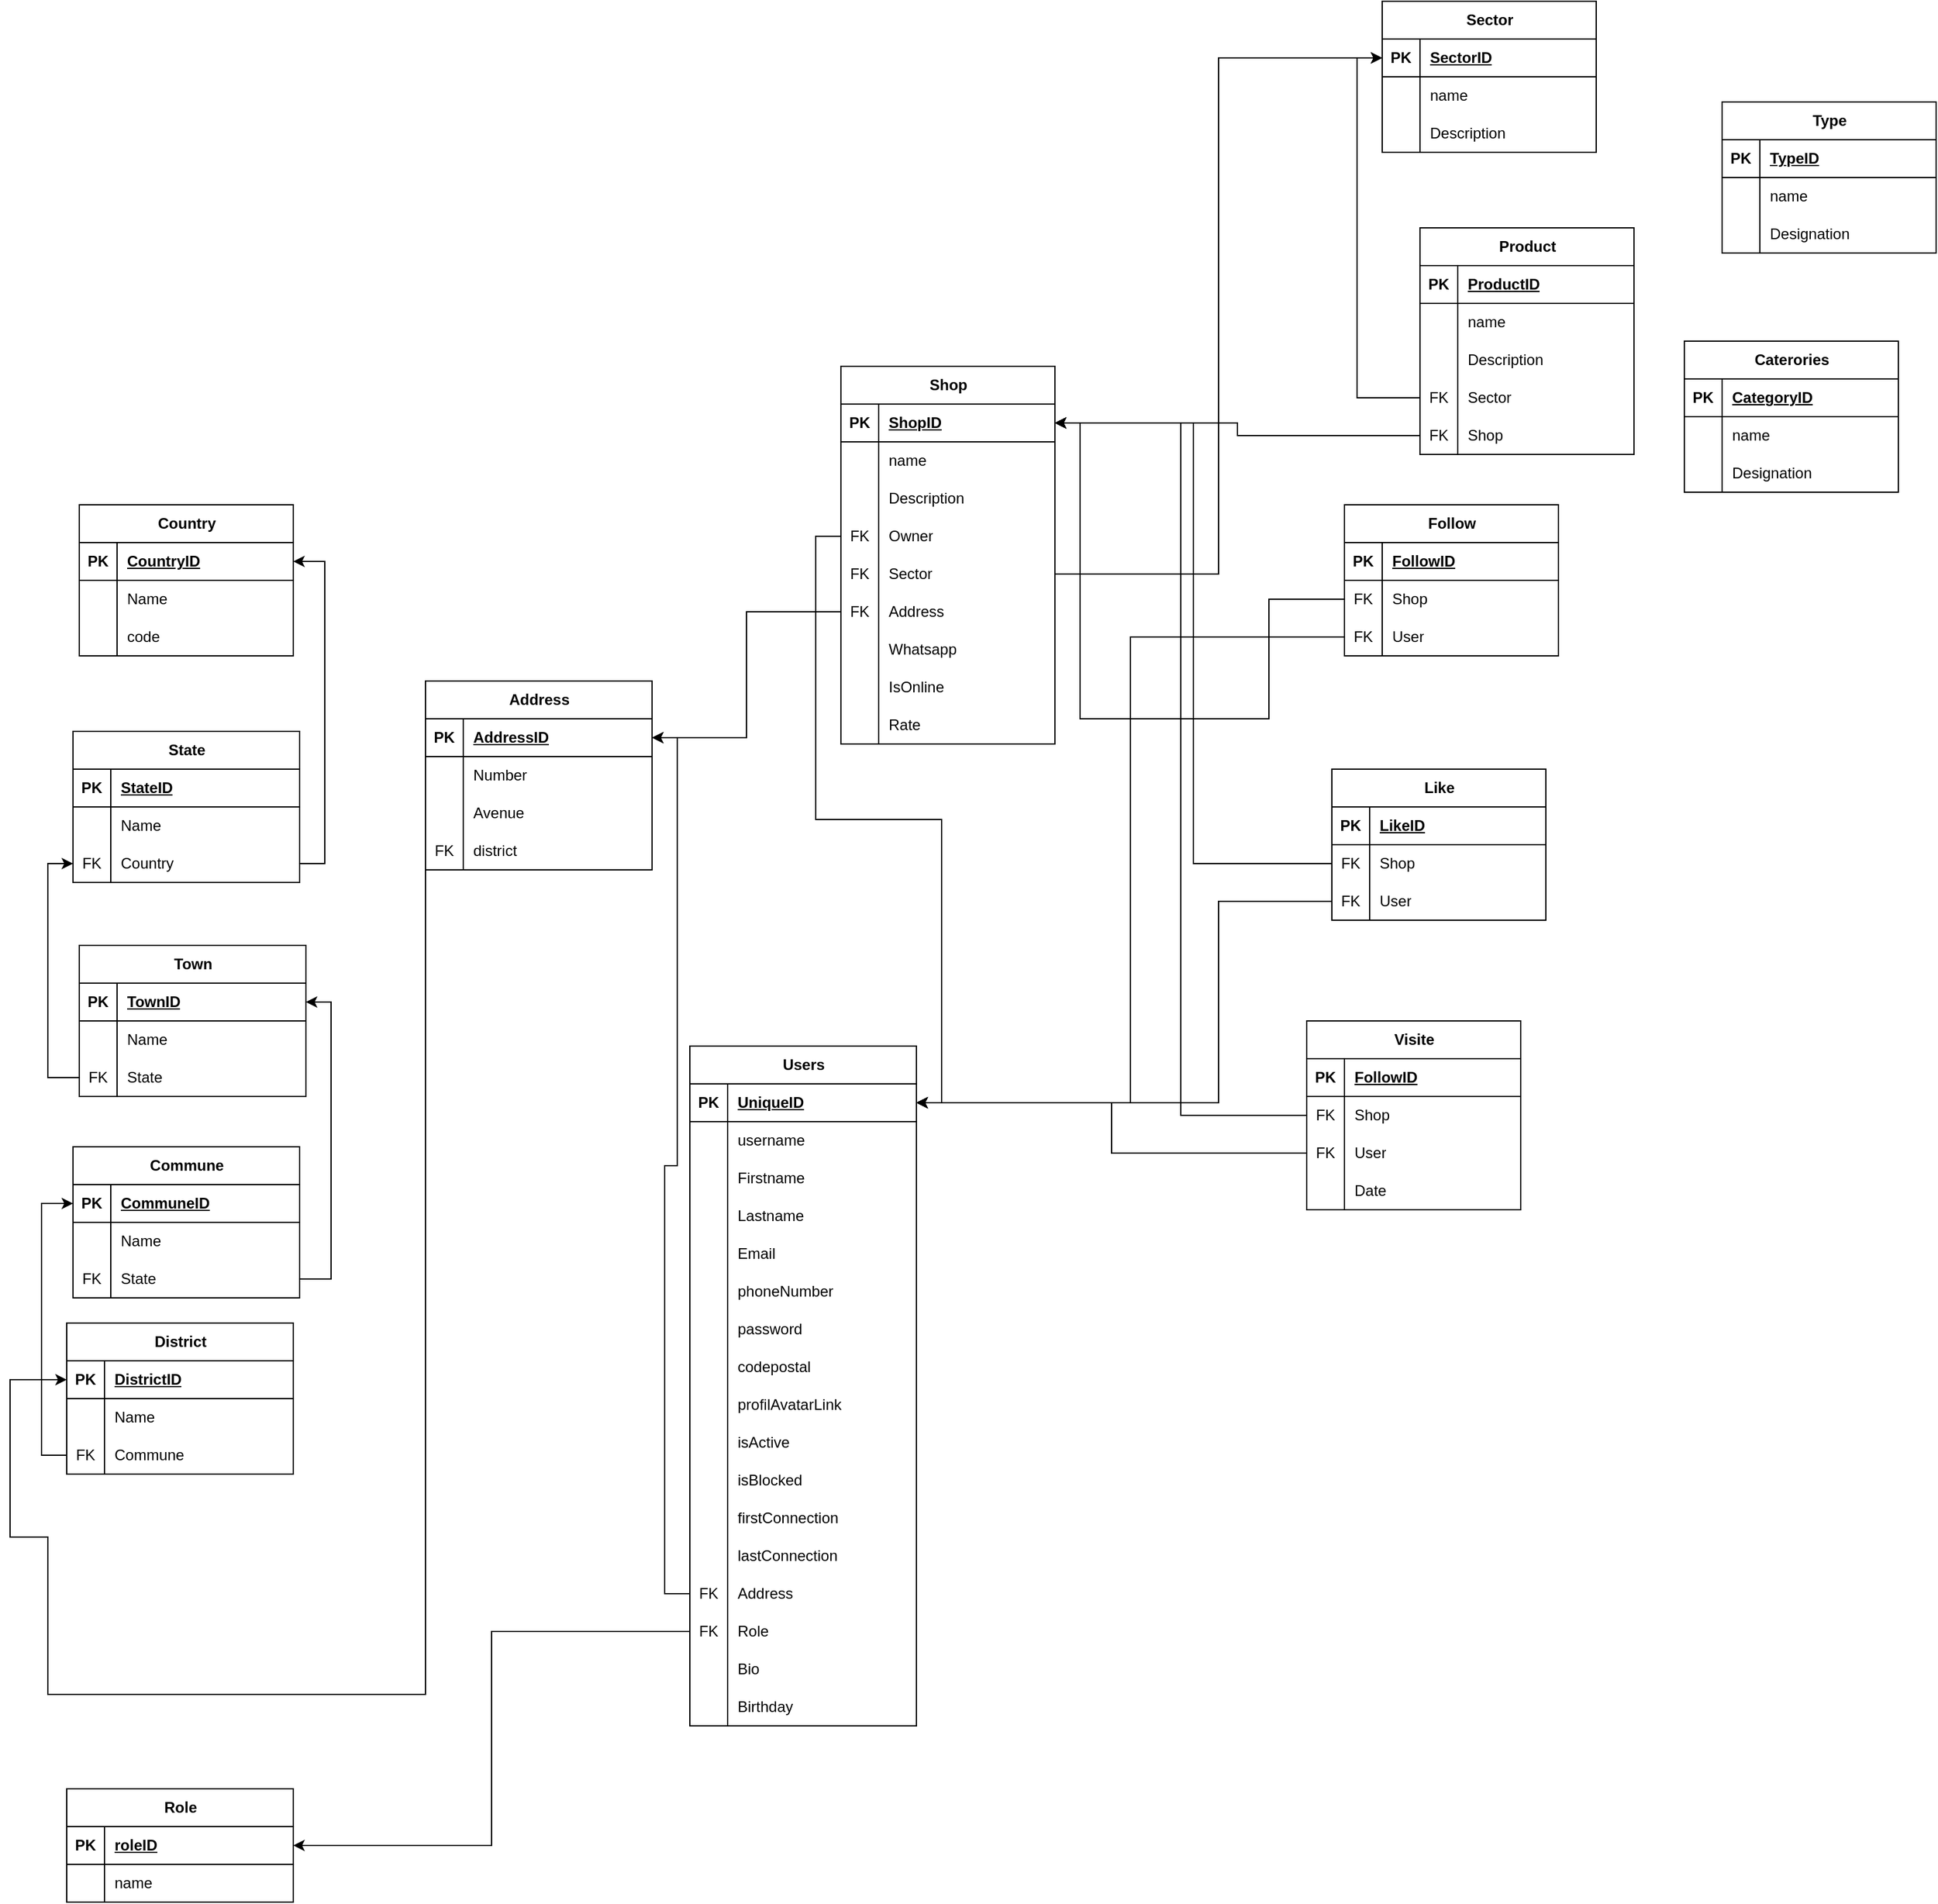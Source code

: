 <mxfile version="22.1.12" type="github">
  <diagram name="Page-1" id="rtUFlgmCZg6gaVqTagTw">
    <mxGraphModel dx="1434" dy="1625" grid="1" gridSize="10" guides="1" tooltips="1" connect="1" arrows="1" fold="1" page="1" pageScale="1" pageWidth="1169" pageHeight="827" math="0" shadow="0">
      <root>
        <mxCell id="0" />
        <mxCell id="1" parent="0" />
        <mxCell id="0Kdqc8ZGxMmMRfWZSK4I-1" value="Users" style="shape=table;startSize=30;container=1;collapsible=1;childLayout=tableLayout;fixedRows=1;rowLines=0;fontStyle=1;align=center;resizeLast=1;html=1;" parent="1" vertex="1">
          <mxGeometry x="580" y="170" width="180" height="540" as="geometry" />
        </mxCell>
        <mxCell id="0Kdqc8ZGxMmMRfWZSK4I-2" value="" style="shape=tableRow;horizontal=0;startSize=0;swimlaneHead=0;swimlaneBody=0;fillColor=none;collapsible=0;dropTarget=0;points=[[0,0.5],[1,0.5]];portConstraint=eastwest;top=0;left=0;right=0;bottom=1;" parent="0Kdqc8ZGxMmMRfWZSK4I-1" vertex="1">
          <mxGeometry y="30" width="180" height="30" as="geometry" />
        </mxCell>
        <mxCell id="0Kdqc8ZGxMmMRfWZSK4I-3" value="PK" style="shape=partialRectangle;connectable=0;fillColor=none;top=0;left=0;bottom=0;right=0;fontStyle=1;overflow=hidden;whiteSpace=wrap;html=1;" parent="0Kdqc8ZGxMmMRfWZSK4I-2" vertex="1">
          <mxGeometry width="30" height="30" as="geometry">
            <mxRectangle width="30" height="30" as="alternateBounds" />
          </mxGeometry>
        </mxCell>
        <mxCell id="0Kdqc8ZGxMmMRfWZSK4I-4" value="UniqueID" style="shape=partialRectangle;connectable=0;fillColor=none;top=0;left=0;bottom=0;right=0;align=left;spacingLeft=6;fontStyle=5;overflow=hidden;whiteSpace=wrap;html=1;" parent="0Kdqc8ZGxMmMRfWZSK4I-2" vertex="1">
          <mxGeometry x="30" width="150" height="30" as="geometry">
            <mxRectangle width="150" height="30" as="alternateBounds" />
          </mxGeometry>
        </mxCell>
        <mxCell id="0Kdqc8ZGxMmMRfWZSK4I-5" value="" style="shape=tableRow;horizontal=0;startSize=0;swimlaneHead=0;swimlaneBody=0;fillColor=none;collapsible=0;dropTarget=0;points=[[0,0.5],[1,0.5]];portConstraint=eastwest;top=0;left=0;right=0;bottom=0;" parent="0Kdqc8ZGxMmMRfWZSK4I-1" vertex="1">
          <mxGeometry y="60" width="180" height="30" as="geometry" />
        </mxCell>
        <mxCell id="0Kdqc8ZGxMmMRfWZSK4I-6" value="" style="shape=partialRectangle;connectable=0;fillColor=none;top=0;left=0;bottom=0;right=0;editable=1;overflow=hidden;whiteSpace=wrap;html=1;" parent="0Kdqc8ZGxMmMRfWZSK4I-5" vertex="1">
          <mxGeometry width="30" height="30" as="geometry">
            <mxRectangle width="30" height="30" as="alternateBounds" />
          </mxGeometry>
        </mxCell>
        <mxCell id="0Kdqc8ZGxMmMRfWZSK4I-7" value="username" style="shape=partialRectangle;connectable=0;fillColor=none;top=0;left=0;bottom=0;right=0;align=left;spacingLeft=6;overflow=hidden;whiteSpace=wrap;html=1;" parent="0Kdqc8ZGxMmMRfWZSK4I-5" vertex="1">
          <mxGeometry x="30" width="150" height="30" as="geometry">
            <mxRectangle width="150" height="30" as="alternateBounds" />
          </mxGeometry>
        </mxCell>
        <mxCell id="0Kdqc8ZGxMmMRfWZSK4I-8" value="" style="shape=tableRow;horizontal=0;startSize=0;swimlaneHead=0;swimlaneBody=0;fillColor=none;collapsible=0;dropTarget=0;points=[[0,0.5],[1,0.5]];portConstraint=eastwest;top=0;left=0;right=0;bottom=0;" parent="0Kdqc8ZGxMmMRfWZSK4I-1" vertex="1">
          <mxGeometry y="90" width="180" height="30" as="geometry" />
        </mxCell>
        <mxCell id="0Kdqc8ZGxMmMRfWZSK4I-9" value="" style="shape=partialRectangle;connectable=0;fillColor=none;top=0;left=0;bottom=0;right=0;editable=1;overflow=hidden;whiteSpace=wrap;html=1;" parent="0Kdqc8ZGxMmMRfWZSK4I-8" vertex="1">
          <mxGeometry width="30" height="30" as="geometry">
            <mxRectangle width="30" height="30" as="alternateBounds" />
          </mxGeometry>
        </mxCell>
        <mxCell id="0Kdqc8ZGxMmMRfWZSK4I-10" value="Firstname" style="shape=partialRectangle;connectable=0;fillColor=none;top=0;left=0;bottom=0;right=0;align=left;spacingLeft=6;overflow=hidden;whiteSpace=wrap;html=1;" parent="0Kdqc8ZGxMmMRfWZSK4I-8" vertex="1">
          <mxGeometry x="30" width="150" height="30" as="geometry">
            <mxRectangle width="150" height="30" as="alternateBounds" />
          </mxGeometry>
        </mxCell>
        <mxCell id="0Kdqc8ZGxMmMRfWZSK4I-11" value="" style="shape=tableRow;horizontal=0;startSize=0;swimlaneHead=0;swimlaneBody=0;fillColor=none;collapsible=0;dropTarget=0;points=[[0,0.5],[1,0.5]];portConstraint=eastwest;top=0;left=0;right=0;bottom=0;" parent="0Kdqc8ZGxMmMRfWZSK4I-1" vertex="1">
          <mxGeometry y="120" width="180" height="30" as="geometry" />
        </mxCell>
        <mxCell id="0Kdqc8ZGxMmMRfWZSK4I-12" value="" style="shape=partialRectangle;connectable=0;fillColor=none;top=0;left=0;bottom=0;right=0;editable=1;overflow=hidden;whiteSpace=wrap;html=1;" parent="0Kdqc8ZGxMmMRfWZSK4I-11" vertex="1">
          <mxGeometry width="30" height="30" as="geometry">
            <mxRectangle width="30" height="30" as="alternateBounds" />
          </mxGeometry>
        </mxCell>
        <mxCell id="0Kdqc8ZGxMmMRfWZSK4I-13" value="Lastname" style="shape=partialRectangle;connectable=0;fillColor=none;top=0;left=0;bottom=0;right=0;align=left;spacingLeft=6;overflow=hidden;whiteSpace=wrap;html=1;" parent="0Kdqc8ZGxMmMRfWZSK4I-11" vertex="1">
          <mxGeometry x="30" width="150" height="30" as="geometry">
            <mxRectangle width="150" height="30" as="alternateBounds" />
          </mxGeometry>
        </mxCell>
        <mxCell id="0Kdqc8ZGxMmMRfWZSK4I-78" value="" style="shape=tableRow;horizontal=0;startSize=0;swimlaneHead=0;swimlaneBody=0;fillColor=none;collapsible=0;dropTarget=0;points=[[0,0.5],[1,0.5]];portConstraint=eastwest;top=0;left=0;right=0;bottom=0;" parent="0Kdqc8ZGxMmMRfWZSK4I-1" vertex="1">
          <mxGeometry y="150" width="180" height="30" as="geometry" />
        </mxCell>
        <mxCell id="0Kdqc8ZGxMmMRfWZSK4I-79" value="" style="shape=partialRectangle;connectable=0;fillColor=none;top=0;left=0;bottom=0;right=0;editable=1;overflow=hidden;whiteSpace=wrap;html=1;" parent="0Kdqc8ZGxMmMRfWZSK4I-78" vertex="1">
          <mxGeometry width="30" height="30" as="geometry">
            <mxRectangle width="30" height="30" as="alternateBounds" />
          </mxGeometry>
        </mxCell>
        <mxCell id="0Kdqc8ZGxMmMRfWZSK4I-80" value="Email" style="shape=partialRectangle;connectable=0;fillColor=none;top=0;left=0;bottom=0;right=0;align=left;spacingLeft=6;overflow=hidden;whiteSpace=wrap;html=1;" parent="0Kdqc8ZGxMmMRfWZSK4I-78" vertex="1">
          <mxGeometry x="30" width="150" height="30" as="geometry">
            <mxRectangle width="150" height="30" as="alternateBounds" />
          </mxGeometry>
        </mxCell>
        <mxCell id="0Kdqc8ZGxMmMRfWZSK4I-81" value="" style="shape=tableRow;horizontal=0;startSize=0;swimlaneHead=0;swimlaneBody=0;fillColor=none;collapsible=0;dropTarget=0;points=[[0,0.5],[1,0.5]];portConstraint=eastwest;top=0;left=0;right=0;bottom=0;" parent="0Kdqc8ZGxMmMRfWZSK4I-1" vertex="1">
          <mxGeometry y="180" width="180" height="30" as="geometry" />
        </mxCell>
        <mxCell id="0Kdqc8ZGxMmMRfWZSK4I-82" value="" style="shape=partialRectangle;connectable=0;fillColor=none;top=0;left=0;bottom=0;right=0;editable=1;overflow=hidden;whiteSpace=wrap;html=1;" parent="0Kdqc8ZGxMmMRfWZSK4I-81" vertex="1">
          <mxGeometry width="30" height="30" as="geometry">
            <mxRectangle width="30" height="30" as="alternateBounds" />
          </mxGeometry>
        </mxCell>
        <mxCell id="0Kdqc8ZGxMmMRfWZSK4I-83" value="phoneNumber" style="shape=partialRectangle;connectable=0;fillColor=none;top=0;left=0;bottom=0;right=0;align=left;spacingLeft=6;overflow=hidden;whiteSpace=wrap;html=1;" parent="0Kdqc8ZGxMmMRfWZSK4I-81" vertex="1">
          <mxGeometry x="30" width="150" height="30" as="geometry">
            <mxRectangle width="150" height="30" as="alternateBounds" />
          </mxGeometry>
        </mxCell>
        <mxCell id="0Kdqc8ZGxMmMRfWZSK4I-84" value="" style="shape=tableRow;horizontal=0;startSize=0;swimlaneHead=0;swimlaneBody=0;fillColor=none;collapsible=0;dropTarget=0;points=[[0,0.5],[1,0.5]];portConstraint=eastwest;top=0;left=0;right=0;bottom=0;" parent="0Kdqc8ZGxMmMRfWZSK4I-1" vertex="1">
          <mxGeometry y="210" width="180" height="30" as="geometry" />
        </mxCell>
        <mxCell id="0Kdqc8ZGxMmMRfWZSK4I-85" value="" style="shape=partialRectangle;connectable=0;fillColor=none;top=0;left=0;bottom=0;right=0;editable=1;overflow=hidden;whiteSpace=wrap;html=1;" parent="0Kdqc8ZGxMmMRfWZSK4I-84" vertex="1">
          <mxGeometry width="30" height="30" as="geometry">
            <mxRectangle width="30" height="30" as="alternateBounds" />
          </mxGeometry>
        </mxCell>
        <mxCell id="0Kdqc8ZGxMmMRfWZSK4I-86" value="password" style="shape=partialRectangle;connectable=0;fillColor=none;top=0;left=0;bottom=0;right=0;align=left;spacingLeft=6;overflow=hidden;whiteSpace=wrap;html=1;" parent="0Kdqc8ZGxMmMRfWZSK4I-84" vertex="1">
          <mxGeometry x="30" width="150" height="30" as="geometry">
            <mxRectangle width="150" height="30" as="alternateBounds" />
          </mxGeometry>
        </mxCell>
        <mxCell id="0Kdqc8ZGxMmMRfWZSK4I-87" value="" style="shape=tableRow;horizontal=0;startSize=0;swimlaneHead=0;swimlaneBody=0;fillColor=none;collapsible=0;dropTarget=0;points=[[0,0.5],[1,0.5]];portConstraint=eastwest;top=0;left=0;right=0;bottom=0;" parent="0Kdqc8ZGxMmMRfWZSK4I-1" vertex="1">
          <mxGeometry y="240" width="180" height="30" as="geometry" />
        </mxCell>
        <mxCell id="0Kdqc8ZGxMmMRfWZSK4I-88" value="" style="shape=partialRectangle;connectable=0;fillColor=none;top=0;left=0;bottom=0;right=0;editable=1;overflow=hidden;whiteSpace=wrap;html=1;" parent="0Kdqc8ZGxMmMRfWZSK4I-87" vertex="1">
          <mxGeometry width="30" height="30" as="geometry">
            <mxRectangle width="30" height="30" as="alternateBounds" />
          </mxGeometry>
        </mxCell>
        <mxCell id="0Kdqc8ZGxMmMRfWZSK4I-89" value="codepostal" style="shape=partialRectangle;connectable=0;fillColor=none;top=0;left=0;bottom=0;right=0;align=left;spacingLeft=6;overflow=hidden;whiteSpace=wrap;html=1;" parent="0Kdqc8ZGxMmMRfWZSK4I-87" vertex="1">
          <mxGeometry x="30" width="150" height="30" as="geometry">
            <mxRectangle width="150" height="30" as="alternateBounds" />
          </mxGeometry>
        </mxCell>
        <mxCell id="0Kdqc8ZGxMmMRfWZSK4I-90" value="" style="shape=tableRow;horizontal=0;startSize=0;swimlaneHead=0;swimlaneBody=0;fillColor=none;collapsible=0;dropTarget=0;points=[[0,0.5],[1,0.5]];portConstraint=eastwest;top=0;left=0;right=0;bottom=0;" parent="0Kdqc8ZGxMmMRfWZSK4I-1" vertex="1">
          <mxGeometry y="270" width="180" height="30" as="geometry" />
        </mxCell>
        <mxCell id="0Kdqc8ZGxMmMRfWZSK4I-91" value="" style="shape=partialRectangle;connectable=0;fillColor=none;top=0;left=0;bottom=0;right=0;editable=1;overflow=hidden;whiteSpace=wrap;html=1;" parent="0Kdqc8ZGxMmMRfWZSK4I-90" vertex="1">
          <mxGeometry width="30" height="30" as="geometry">
            <mxRectangle width="30" height="30" as="alternateBounds" />
          </mxGeometry>
        </mxCell>
        <mxCell id="0Kdqc8ZGxMmMRfWZSK4I-92" value="profilAvatarLink" style="shape=partialRectangle;connectable=0;fillColor=none;top=0;left=0;bottom=0;right=0;align=left;spacingLeft=6;overflow=hidden;whiteSpace=wrap;html=1;" parent="0Kdqc8ZGxMmMRfWZSK4I-90" vertex="1">
          <mxGeometry x="30" width="150" height="30" as="geometry">
            <mxRectangle width="150" height="30" as="alternateBounds" />
          </mxGeometry>
        </mxCell>
        <mxCell id="0Kdqc8ZGxMmMRfWZSK4I-93" value="" style="shape=tableRow;horizontal=0;startSize=0;swimlaneHead=0;swimlaneBody=0;fillColor=none;collapsible=0;dropTarget=0;points=[[0,0.5],[1,0.5]];portConstraint=eastwest;top=0;left=0;right=0;bottom=0;" parent="0Kdqc8ZGxMmMRfWZSK4I-1" vertex="1">
          <mxGeometry y="300" width="180" height="30" as="geometry" />
        </mxCell>
        <mxCell id="0Kdqc8ZGxMmMRfWZSK4I-94" value="" style="shape=partialRectangle;connectable=0;fillColor=none;top=0;left=0;bottom=0;right=0;editable=1;overflow=hidden;whiteSpace=wrap;html=1;" parent="0Kdqc8ZGxMmMRfWZSK4I-93" vertex="1">
          <mxGeometry width="30" height="30" as="geometry">
            <mxRectangle width="30" height="30" as="alternateBounds" />
          </mxGeometry>
        </mxCell>
        <mxCell id="0Kdqc8ZGxMmMRfWZSK4I-95" value="isActive" style="shape=partialRectangle;connectable=0;fillColor=none;top=0;left=0;bottom=0;right=0;align=left;spacingLeft=6;overflow=hidden;whiteSpace=wrap;html=1;" parent="0Kdqc8ZGxMmMRfWZSK4I-93" vertex="1">
          <mxGeometry x="30" width="150" height="30" as="geometry">
            <mxRectangle width="150" height="30" as="alternateBounds" />
          </mxGeometry>
        </mxCell>
        <mxCell id="0Kdqc8ZGxMmMRfWZSK4I-96" value="" style="shape=tableRow;horizontal=0;startSize=0;swimlaneHead=0;swimlaneBody=0;fillColor=none;collapsible=0;dropTarget=0;points=[[0,0.5],[1,0.5]];portConstraint=eastwest;top=0;left=0;right=0;bottom=0;" parent="0Kdqc8ZGxMmMRfWZSK4I-1" vertex="1">
          <mxGeometry y="330" width="180" height="30" as="geometry" />
        </mxCell>
        <mxCell id="0Kdqc8ZGxMmMRfWZSK4I-97" value="" style="shape=partialRectangle;connectable=0;fillColor=none;top=0;left=0;bottom=0;right=0;editable=1;overflow=hidden;whiteSpace=wrap;html=1;" parent="0Kdqc8ZGxMmMRfWZSK4I-96" vertex="1">
          <mxGeometry width="30" height="30" as="geometry">
            <mxRectangle width="30" height="30" as="alternateBounds" />
          </mxGeometry>
        </mxCell>
        <mxCell id="0Kdqc8ZGxMmMRfWZSK4I-98" value="isBlocked" style="shape=partialRectangle;connectable=0;fillColor=none;top=0;left=0;bottom=0;right=0;align=left;spacingLeft=6;overflow=hidden;whiteSpace=wrap;html=1;" parent="0Kdqc8ZGxMmMRfWZSK4I-96" vertex="1">
          <mxGeometry x="30" width="150" height="30" as="geometry">
            <mxRectangle width="150" height="30" as="alternateBounds" />
          </mxGeometry>
        </mxCell>
        <mxCell id="0Kdqc8ZGxMmMRfWZSK4I-99" value="" style="shape=tableRow;horizontal=0;startSize=0;swimlaneHead=0;swimlaneBody=0;fillColor=none;collapsible=0;dropTarget=0;points=[[0,0.5],[1,0.5]];portConstraint=eastwest;top=0;left=0;right=0;bottom=0;" parent="0Kdqc8ZGxMmMRfWZSK4I-1" vertex="1">
          <mxGeometry y="360" width="180" height="30" as="geometry" />
        </mxCell>
        <mxCell id="0Kdqc8ZGxMmMRfWZSK4I-100" value="" style="shape=partialRectangle;connectable=0;fillColor=none;top=0;left=0;bottom=0;right=0;editable=1;overflow=hidden;whiteSpace=wrap;html=1;" parent="0Kdqc8ZGxMmMRfWZSK4I-99" vertex="1">
          <mxGeometry width="30" height="30" as="geometry">
            <mxRectangle width="30" height="30" as="alternateBounds" />
          </mxGeometry>
        </mxCell>
        <mxCell id="0Kdqc8ZGxMmMRfWZSK4I-101" value="firstConnection" style="shape=partialRectangle;connectable=0;fillColor=none;top=0;left=0;bottom=0;right=0;align=left;spacingLeft=6;overflow=hidden;whiteSpace=wrap;html=1;" parent="0Kdqc8ZGxMmMRfWZSK4I-99" vertex="1">
          <mxGeometry x="30" width="150" height="30" as="geometry">
            <mxRectangle width="150" height="30" as="alternateBounds" />
          </mxGeometry>
        </mxCell>
        <mxCell id="0Kdqc8ZGxMmMRfWZSK4I-118" value="" style="shape=tableRow;horizontal=0;startSize=0;swimlaneHead=0;swimlaneBody=0;fillColor=none;collapsible=0;dropTarget=0;points=[[0,0.5],[1,0.5]];portConstraint=eastwest;top=0;left=0;right=0;bottom=0;" parent="0Kdqc8ZGxMmMRfWZSK4I-1" vertex="1">
          <mxGeometry y="390" width="180" height="30" as="geometry" />
        </mxCell>
        <mxCell id="0Kdqc8ZGxMmMRfWZSK4I-119" value="" style="shape=partialRectangle;connectable=0;fillColor=none;top=0;left=0;bottom=0;right=0;editable=1;overflow=hidden;whiteSpace=wrap;html=1;" parent="0Kdqc8ZGxMmMRfWZSK4I-118" vertex="1">
          <mxGeometry width="30" height="30" as="geometry">
            <mxRectangle width="30" height="30" as="alternateBounds" />
          </mxGeometry>
        </mxCell>
        <mxCell id="0Kdqc8ZGxMmMRfWZSK4I-120" value="lastConnection" style="shape=partialRectangle;connectable=0;fillColor=none;top=0;left=0;bottom=0;right=0;align=left;spacingLeft=6;overflow=hidden;whiteSpace=wrap;html=1;" parent="0Kdqc8ZGxMmMRfWZSK4I-118" vertex="1">
          <mxGeometry x="30" width="150" height="30" as="geometry">
            <mxRectangle width="150" height="30" as="alternateBounds" />
          </mxGeometry>
        </mxCell>
        <mxCell id="0Kdqc8ZGxMmMRfWZSK4I-121" value="" style="shape=tableRow;horizontal=0;startSize=0;swimlaneHead=0;swimlaneBody=0;fillColor=none;collapsible=0;dropTarget=0;points=[[0,0.5],[1,0.5]];portConstraint=eastwest;top=0;left=0;right=0;bottom=0;" parent="0Kdqc8ZGxMmMRfWZSK4I-1" vertex="1">
          <mxGeometry y="420" width="180" height="30" as="geometry" />
        </mxCell>
        <mxCell id="0Kdqc8ZGxMmMRfWZSK4I-122" value="FK" style="shape=partialRectangle;connectable=0;fillColor=none;top=0;left=0;bottom=0;right=0;editable=1;overflow=hidden;whiteSpace=wrap;html=1;" parent="0Kdqc8ZGxMmMRfWZSK4I-121" vertex="1">
          <mxGeometry width="30" height="30" as="geometry">
            <mxRectangle width="30" height="30" as="alternateBounds" />
          </mxGeometry>
        </mxCell>
        <mxCell id="0Kdqc8ZGxMmMRfWZSK4I-123" value="Address" style="shape=partialRectangle;connectable=0;fillColor=none;top=0;left=0;bottom=0;right=0;align=left;spacingLeft=6;overflow=hidden;whiteSpace=wrap;html=1;" parent="0Kdqc8ZGxMmMRfWZSK4I-121" vertex="1">
          <mxGeometry x="30" width="150" height="30" as="geometry">
            <mxRectangle width="150" height="30" as="alternateBounds" />
          </mxGeometry>
        </mxCell>
        <mxCell id="0Kdqc8ZGxMmMRfWZSK4I-124" value="" style="shape=tableRow;horizontal=0;startSize=0;swimlaneHead=0;swimlaneBody=0;fillColor=none;collapsible=0;dropTarget=0;points=[[0,0.5],[1,0.5]];portConstraint=eastwest;top=0;left=0;right=0;bottom=0;" parent="0Kdqc8ZGxMmMRfWZSK4I-1" vertex="1">
          <mxGeometry y="450" width="180" height="30" as="geometry" />
        </mxCell>
        <mxCell id="0Kdqc8ZGxMmMRfWZSK4I-125" value="FK" style="shape=partialRectangle;connectable=0;fillColor=none;top=0;left=0;bottom=0;right=0;editable=1;overflow=hidden;whiteSpace=wrap;html=1;" parent="0Kdqc8ZGxMmMRfWZSK4I-124" vertex="1">
          <mxGeometry width="30" height="30" as="geometry">
            <mxRectangle width="30" height="30" as="alternateBounds" />
          </mxGeometry>
        </mxCell>
        <mxCell id="0Kdqc8ZGxMmMRfWZSK4I-126" value="Role" style="shape=partialRectangle;connectable=0;fillColor=none;top=0;left=0;bottom=0;right=0;align=left;spacingLeft=6;overflow=hidden;whiteSpace=wrap;html=1;" parent="0Kdqc8ZGxMmMRfWZSK4I-124" vertex="1">
          <mxGeometry x="30" width="150" height="30" as="geometry">
            <mxRectangle width="150" height="30" as="alternateBounds" />
          </mxGeometry>
        </mxCell>
        <mxCell id="Ry_PjDvYbBN7yItMOPR0-5" value="" style="shape=tableRow;horizontal=0;startSize=0;swimlaneHead=0;swimlaneBody=0;fillColor=none;collapsible=0;dropTarget=0;points=[[0,0.5],[1,0.5]];portConstraint=eastwest;top=0;left=0;right=0;bottom=0;" parent="0Kdqc8ZGxMmMRfWZSK4I-1" vertex="1">
          <mxGeometry y="480" width="180" height="30" as="geometry" />
        </mxCell>
        <mxCell id="Ry_PjDvYbBN7yItMOPR0-6" value="" style="shape=partialRectangle;connectable=0;fillColor=none;top=0;left=0;bottom=0;right=0;editable=1;overflow=hidden;whiteSpace=wrap;html=1;" parent="Ry_PjDvYbBN7yItMOPR0-5" vertex="1">
          <mxGeometry width="30" height="30" as="geometry">
            <mxRectangle width="30" height="30" as="alternateBounds" />
          </mxGeometry>
        </mxCell>
        <mxCell id="Ry_PjDvYbBN7yItMOPR0-7" value="Bio" style="shape=partialRectangle;connectable=0;fillColor=none;top=0;left=0;bottom=0;right=0;align=left;spacingLeft=6;overflow=hidden;whiteSpace=wrap;html=1;" parent="Ry_PjDvYbBN7yItMOPR0-5" vertex="1">
          <mxGeometry x="30" width="150" height="30" as="geometry">
            <mxRectangle width="150" height="30" as="alternateBounds" />
          </mxGeometry>
        </mxCell>
        <mxCell id="Ry_PjDvYbBN7yItMOPR0-8" value="" style="shape=tableRow;horizontal=0;startSize=0;swimlaneHead=0;swimlaneBody=0;fillColor=none;collapsible=0;dropTarget=0;points=[[0,0.5],[1,0.5]];portConstraint=eastwest;top=0;left=0;right=0;bottom=0;" parent="0Kdqc8ZGxMmMRfWZSK4I-1" vertex="1">
          <mxGeometry y="510" width="180" height="30" as="geometry" />
        </mxCell>
        <mxCell id="Ry_PjDvYbBN7yItMOPR0-9" value="" style="shape=partialRectangle;connectable=0;fillColor=none;top=0;left=0;bottom=0;right=0;editable=1;overflow=hidden;whiteSpace=wrap;html=1;" parent="Ry_PjDvYbBN7yItMOPR0-8" vertex="1">
          <mxGeometry width="30" height="30" as="geometry">
            <mxRectangle width="30" height="30" as="alternateBounds" />
          </mxGeometry>
        </mxCell>
        <mxCell id="Ry_PjDvYbBN7yItMOPR0-10" value="Birthday" style="shape=partialRectangle;connectable=0;fillColor=none;top=0;left=0;bottom=0;right=0;align=left;spacingLeft=6;overflow=hidden;whiteSpace=wrap;html=1;" parent="Ry_PjDvYbBN7yItMOPR0-8" vertex="1">
          <mxGeometry x="30" width="150" height="30" as="geometry">
            <mxRectangle width="150" height="30" as="alternateBounds" />
          </mxGeometry>
        </mxCell>
        <mxCell id="0Kdqc8ZGxMmMRfWZSK4I-14" value="Town" style="shape=table;startSize=30;container=1;collapsible=1;childLayout=tableLayout;fixedRows=1;rowLines=0;fontStyle=1;align=center;resizeLast=1;html=1;" parent="1" vertex="1">
          <mxGeometry x="95" y="90" width="180" height="120" as="geometry" />
        </mxCell>
        <mxCell id="0Kdqc8ZGxMmMRfWZSK4I-15" value="" style="shape=tableRow;horizontal=0;startSize=0;swimlaneHead=0;swimlaneBody=0;fillColor=none;collapsible=0;dropTarget=0;points=[[0,0.5],[1,0.5]];portConstraint=eastwest;top=0;left=0;right=0;bottom=1;" parent="0Kdqc8ZGxMmMRfWZSK4I-14" vertex="1">
          <mxGeometry y="30" width="180" height="30" as="geometry" />
        </mxCell>
        <mxCell id="0Kdqc8ZGxMmMRfWZSK4I-16" value="PK" style="shape=partialRectangle;connectable=0;fillColor=none;top=0;left=0;bottom=0;right=0;fontStyle=1;overflow=hidden;whiteSpace=wrap;html=1;" parent="0Kdqc8ZGxMmMRfWZSK4I-15" vertex="1">
          <mxGeometry width="30" height="30" as="geometry">
            <mxRectangle width="30" height="30" as="alternateBounds" />
          </mxGeometry>
        </mxCell>
        <mxCell id="0Kdqc8ZGxMmMRfWZSK4I-17" value="TownID" style="shape=partialRectangle;connectable=0;fillColor=none;top=0;left=0;bottom=0;right=0;align=left;spacingLeft=6;fontStyle=5;overflow=hidden;whiteSpace=wrap;html=1;" parent="0Kdqc8ZGxMmMRfWZSK4I-15" vertex="1">
          <mxGeometry x="30" width="150" height="30" as="geometry">
            <mxRectangle width="150" height="30" as="alternateBounds" />
          </mxGeometry>
        </mxCell>
        <mxCell id="0Kdqc8ZGxMmMRfWZSK4I-18" value="" style="shape=tableRow;horizontal=0;startSize=0;swimlaneHead=0;swimlaneBody=0;fillColor=none;collapsible=0;dropTarget=0;points=[[0,0.5],[1,0.5]];portConstraint=eastwest;top=0;left=0;right=0;bottom=0;" parent="0Kdqc8ZGxMmMRfWZSK4I-14" vertex="1">
          <mxGeometry y="60" width="180" height="30" as="geometry" />
        </mxCell>
        <mxCell id="0Kdqc8ZGxMmMRfWZSK4I-19" value="" style="shape=partialRectangle;connectable=0;fillColor=none;top=0;left=0;bottom=0;right=0;editable=1;overflow=hidden;whiteSpace=wrap;html=1;" parent="0Kdqc8ZGxMmMRfWZSK4I-18" vertex="1">
          <mxGeometry width="30" height="30" as="geometry">
            <mxRectangle width="30" height="30" as="alternateBounds" />
          </mxGeometry>
        </mxCell>
        <mxCell id="0Kdqc8ZGxMmMRfWZSK4I-20" value="Name" style="shape=partialRectangle;connectable=0;fillColor=none;top=0;left=0;bottom=0;right=0;align=left;spacingLeft=6;overflow=hidden;whiteSpace=wrap;html=1;" parent="0Kdqc8ZGxMmMRfWZSK4I-18" vertex="1">
          <mxGeometry x="30" width="150" height="30" as="geometry">
            <mxRectangle width="150" height="30" as="alternateBounds" />
          </mxGeometry>
        </mxCell>
        <mxCell id="0Kdqc8ZGxMmMRfWZSK4I-21" value="" style="shape=tableRow;horizontal=0;startSize=0;swimlaneHead=0;swimlaneBody=0;fillColor=none;collapsible=0;dropTarget=0;points=[[0,0.5],[1,0.5]];portConstraint=eastwest;top=0;left=0;right=0;bottom=0;" parent="0Kdqc8ZGxMmMRfWZSK4I-14" vertex="1">
          <mxGeometry y="90" width="180" height="30" as="geometry" />
        </mxCell>
        <mxCell id="0Kdqc8ZGxMmMRfWZSK4I-22" value="FK" style="shape=partialRectangle;connectable=0;fillColor=none;top=0;left=0;bottom=0;right=0;editable=1;overflow=hidden;whiteSpace=wrap;html=1;" parent="0Kdqc8ZGxMmMRfWZSK4I-21" vertex="1">
          <mxGeometry width="30" height="30" as="geometry">
            <mxRectangle width="30" height="30" as="alternateBounds" />
          </mxGeometry>
        </mxCell>
        <mxCell id="0Kdqc8ZGxMmMRfWZSK4I-23" value="State" style="shape=partialRectangle;connectable=0;fillColor=none;top=0;left=0;bottom=0;right=0;align=left;spacingLeft=6;overflow=hidden;whiteSpace=wrap;html=1;" parent="0Kdqc8ZGxMmMRfWZSK4I-21" vertex="1">
          <mxGeometry x="30" width="150" height="30" as="geometry">
            <mxRectangle width="150" height="30" as="alternateBounds" />
          </mxGeometry>
        </mxCell>
        <mxCell id="0Kdqc8ZGxMmMRfWZSK4I-27" value="State" style="shape=table;startSize=30;container=1;collapsible=1;childLayout=tableLayout;fixedRows=1;rowLines=0;fontStyle=1;align=center;resizeLast=1;html=1;" parent="1" vertex="1">
          <mxGeometry x="90" y="-80" width="180" height="120" as="geometry" />
        </mxCell>
        <mxCell id="0Kdqc8ZGxMmMRfWZSK4I-28" value="" style="shape=tableRow;horizontal=0;startSize=0;swimlaneHead=0;swimlaneBody=0;fillColor=none;collapsible=0;dropTarget=0;points=[[0,0.5],[1,0.5]];portConstraint=eastwest;top=0;left=0;right=0;bottom=1;" parent="0Kdqc8ZGxMmMRfWZSK4I-27" vertex="1">
          <mxGeometry y="30" width="180" height="30" as="geometry" />
        </mxCell>
        <mxCell id="0Kdqc8ZGxMmMRfWZSK4I-29" value="PK" style="shape=partialRectangle;connectable=0;fillColor=none;top=0;left=0;bottom=0;right=0;fontStyle=1;overflow=hidden;whiteSpace=wrap;html=1;" parent="0Kdqc8ZGxMmMRfWZSK4I-28" vertex="1">
          <mxGeometry width="30" height="30" as="geometry">
            <mxRectangle width="30" height="30" as="alternateBounds" />
          </mxGeometry>
        </mxCell>
        <mxCell id="0Kdqc8ZGxMmMRfWZSK4I-30" value="StateID" style="shape=partialRectangle;connectable=0;fillColor=none;top=0;left=0;bottom=0;right=0;align=left;spacingLeft=6;fontStyle=5;overflow=hidden;whiteSpace=wrap;html=1;" parent="0Kdqc8ZGxMmMRfWZSK4I-28" vertex="1">
          <mxGeometry x="30" width="150" height="30" as="geometry">
            <mxRectangle width="150" height="30" as="alternateBounds" />
          </mxGeometry>
        </mxCell>
        <mxCell id="0Kdqc8ZGxMmMRfWZSK4I-31" value="" style="shape=tableRow;horizontal=0;startSize=0;swimlaneHead=0;swimlaneBody=0;fillColor=none;collapsible=0;dropTarget=0;points=[[0,0.5],[1,0.5]];portConstraint=eastwest;top=0;left=0;right=0;bottom=0;" parent="0Kdqc8ZGxMmMRfWZSK4I-27" vertex="1">
          <mxGeometry y="60" width="180" height="30" as="geometry" />
        </mxCell>
        <mxCell id="0Kdqc8ZGxMmMRfWZSK4I-32" value="" style="shape=partialRectangle;connectable=0;fillColor=none;top=0;left=0;bottom=0;right=0;editable=1;overflow=hidden;whiteSpace=wrap;html=1;" parent="0Kdqc8ZGxMmMRfWZSK4I-31" vertex="1">
          <mxGeometry width="30" height="30" as="geometry">
            <mxRectangle width="30" height="30" as="alternateBounds" />
          </mxGeometry>
        </mxCell>
        <mxCell id="0Kdqc8ZGxMmMRfWZSK4I-33" value="Name" style="shape=partialRectangle;connectable=0;fillColor=none;top=0;left=0;bottom=0;right=0;align=left;spacingLeft=6;overflow=hidden;whiteSpace=wrap;html=1;" parent="0Kdqc8ZGxMmMRfWZSK4I-31" vertex="1">
          <mxGeometry x="30" width="150" height="30" as="geometry">
            <mxRectangle width="150" height="30" as="alternateBounds" />
          </mxGeometry>
        </mxCell>
        <mxCell id="0Kdqc8ZGxMmMRfWZSK4I-34" value="" style="shape=tableRow;horizontal=0;startSize=0;swimlaneHead=0;swimlaneBody=0;fillColor=none;collapsible=0;dropTarget=0;points=[[0,0.5],[1,0.5]];portConstraint=eastwest;top=0;left=0;right=0;bottom=0;" parent="0Kdqc8ZGxMmMRfWZSK4I-27" vertex="1">
          <mxGeometry y="90" width="180" height="30" as="geometry" />
        </mxCell>
        <mxCell id="0Kdqc8ZGxMmMRfWZSK4I-35" value="FK" style="shape=partialRectangle;connectable=0;fillColor=none;top=0;left=0;bottom=0;right=0;editable=1;overflow=hidden;whiteSpace=wrap;html=1;" parent="0Kdqc8ZGxMmMRfWZSK4I-34" vertex="1">
          <mxGeometry width="30" height="30" as="geometry">
            <mxRectangle width="30" height="30" as="alternateBounds" />
          </mxGeometry>
        </mxCell>
        <mxCell id="0Kdqc8ZGxMmMRfWZSK4I-36" value="Country" style="shape=partialRectangle;connectable=0;fillColor=none;top=0;left=0;bottom=0;right=0;align=left;spacingLeft=6;overflow=hidden;whiteSpace=wrap;html=1;" parent="0Kdqc8ZGxMmMRfWZSK4I-34" vertex="1">
          <mxGeometry x="30" width="150" height="30" as="geometry">
            <mxRectangle width="150" height="30" as="alternateBounds" />
          </mxGeometry>
        </mxCell>
        <mxCell id="0Kdqc8ZGxMmMRfWZSK4I-37" value="Country" style="shape=table;startSize=30;container=1;collapsible=1;childLayout=tableLayout;fixedRows=1;rowLines=0;fontStyle=1;align=center;resizeLast=1;html=1;" parent="1" vertex="1">
          <mxGeometry x="95" y="-260" width="170" height="120" as="geometry" />
        </mxCell>
        <mxCell id="0Kdqc8ZGxMmMRfWZSK4I-38" value="" style="shape=tableRow;horizontal=0;startSize=0;swimlaneHead=0;swimlaneBody=0;fillColor=none;collapsible=0;dropTarget=0;points=[[0,0.5],[1,0.5]];portConstraint=eastwest;top=0;left=0;right=0;bottom=1;" parent="0Kdqc8ZGxMmMRfWZSK4I-37" vertex="1">
          <mxGeometry y="30" width="170" height="30" as="geometry" />
        </mxCell>
        <mxCell id="0Kdqc8ZGxMmMRfWZSK4I-39" value="PK" style="shape=partialRectangle;connectable=0;fillColor=none;top=0;left=0;bottom=0;right=0;fontStyle=1;overflow=hidden;whiteSpace=wrap;html=1;" parent="0Kdqc8ZGxMmMRfWZSK4I-38" vertex="1">
          <mxGeometry width="30" height="30" as="geometry">
            <mxRectangle width="30" height="30" as="alternateBounds" />
          </mxGeometry>
        </mxCell>
        <mxCell id="0Kdqc8ZGxMmMRfWZSK4I-40" value="CountryID" style="shape=partialRectangle;connectable=0;fillColor=none;top=0;left=0;bottom=0;right=0;align=left;spacingLeft=6;fontStyle=5;overflow=hidden;whiteSpace=wrap;html=1;" parent="0Kdqc8ZGxMmMRfWZSK4I-38" vertex="1">
          <mxGeometry x="30" width="140" height="30" as="geometry">
            <mxRectangle width="140" height="30" as="alternateBounds" />
          </mxGeometry>
        </mxCell>
        <mxCell id="0Kdqc8ZGxMmMRfWZSK4I-41" value="" style="shape=tableRow;horizontal=0;startSize=0;swimlaneHead=0;swimlaneBody=0;fillColor=none;collapsible=0;dropTarget=0;points=[[0,0.5],[1,0.5]];portConstraint=eastwest;top=0;left=0;right=0;bottom=0;" parent="0Kdqc8ZGxMmMRfWZSK4I-37" vertex="1">
          <mxGeometry y="60" width="170" height="30" as="geometry" />
        </mxCell>
        <mxCell id="0Kdqc8ZGxMmMRfWZSK4I-42" value="" style="shape=partialRectangle;connectable=0;fillColor=none;top=0;left=0;bottom=0;right=0;editable=1;overflow=hidden;whiteSpace=wrap;html=1;" parent="0Kdqc8ZGxMmMRfWZSK4I-41" vertex="1">
          <mxGeometry width="30" height="30" as="geometry">
            <mxRectangle width="30" height="30" as="alternateBounds" />
          </mxGeometry>
        </mxCell>
        <mxCell id="0Kdqc8ZGxMmMRfWZSK4I-43" value="Name" style="shape=partialRectangle;connectable=0;fillColor=none;top=0;left=0;bottom=0;right=0;align=left;spacingLeft=6;overflow=hidden;whiteSpace=wrap;html=1;" parent="0Kdqc8ZGxMmMRfWZSK4I-41" vertex="1">
          <mxGeometry x="30" width="140" height="30" as="geometry">
            <mxRectangle width="140" height="30" as="alternateBounds" />
          </mxGeometry>
        </mxCell>
        <mxCell id="Ry_PjDvYbBN7yItMOPR0-1" value="" style="shape=tableRow;horizontal=0;startSize=0;swimlaneHead=0;swimlaneBody=0;fillColor=none;collapsible=0;dropTarget=0;points=[[0,0.5],[1,0.5]];portConstraint=eastwest;top=0;left=0;right=0;bottom=0;" parent="0Kdqc8ZGxMmMRfWZSK4I-37" vertex="1">
          <mxGeometry y="90" width="170" height="30" as="geometry" />
        </mxCell>
        <mxCell id="Ry_PjDvYbBN7yItMOPR0-2" value="" style="shape=partialRectangle;connectable=0;fillColor=none;top=0;left=0;bottom=0;right=0;editable=1;overflow=hidden;whiteSpace=wrap;html=1;" parent="Ry_PjDvYbBN7yItMOPR0-1" vertex="1">
          <mxGeometry width="30" height="30" as="geometry">
            <mxRectangle width="30" height="30" as="alternateBounds" />
          </mxGeometry>
        </mxCell>
        <mxCell id="Ry_PjDvYbBN7yItMOPR0-3" value="code" style="shape=partialRectangle;connectable=0;fillColor=none;top=0;left=0;bottom=0;right=0;align=left;spacingLeft=6;overflow=hidden;whiteSpace=wrap;html=1;" parent="Ry_PjDvYbBN7yItMOPR0-1" vertex="1">
          <mxGeometry x="30" width="140" height="30" as="geometry">
            <mxRectangle width="140" height="30" as="alternateBounds" />
          </mxGeometry>
        </mxCell>
        <mxCell id="0Kdqc8ZGxMmMRfWZSK4I-47" style="edgeStyle=orthogonalEdgeStyle;rounded=0;orthogonalLoop=1;jettySize=auto;html=1;exitX=1;exitY=0.5;exitDx=0;exitDy=0;entryX=1;entryY=0.5;entryDx=0;entryDy=0;" parent="1" source="0Kdqc8ZGxMmMRfWZSK4I-34" target="0Kdqc8ZGxMmMRfWZSK4I-38" edge="1">
          <mxGeometry relative="1" as="geometry">
            <mxPoint x="360" y="10" as="targetPoint" />
          </mxGeometry>
        </mxCell>
        <mxCell id="0Kdqc8ZGxMmMRfWZSK4I-48" style="edgeStyle=orthogonalEdgeStyle;rounded=0;orthogonalLoop=1;jettySize=auto;html=1;exitX=0;exitY=0.5;exitDx=0;exitDy=0;entryX=0;entryY=0.5;entryDx=0;entryDy=0;" parent="1" source="0Kdqc8ZGxMmMRfWZSK4I-21" target="0Kdqc8ZGxMmMRfWZSK4I-34" edge="1">
          <mxGeometry relative="1" as="geometry">
            <mxPoint x="60" y="90" as="targetPoint" />
          </mxGeometry>
        </mxCell>
        <mxCell id="0Kdqc8ZGxMmMRfWZSK4I-49" value="Commune" style="shape=table;startSize=30;container=1;collapsible=1;childLayout=tableLayout;fixedRows=1;rowLines=0;fontStyle=1;align=center;resizeLast=1;html=1;" parent="1" vertex="1">
          <mxGeometry x="90" y="250" width="180" height="120" as="geometry" />
        </mxCell>
        <mxCell id="0Kdqc8ZGxMmMRfWZSK4I-50" value="" style="shape=tableRow;horizontal=0;startSize=0;swimlaneHead=0;swimlaneBody=0;fillColor=none;collapsible=0;dropTarget=0;points=[[0,0.5],[1,0.5]];portConstraint=eastwest;top=0;left=0;right=0;bottom=1;" parent="0Kdqc8ZGxMmMRfWZSK4I-49" vertex="1">
          <mxGeometry y="30" width="180" height="30" as="geometry" />
        </mxCell>
        <mxCell id="0Kdqc8ZGxMmMRfWZSK4I-51" value="PK" style="shape=partialRectangle;connectable=0;fillColor=none;top=0;left=0;bottom=0;right=0;fontStyle=1;overflow=hidden;whiteSpace=wrap;html=1;" parent="0Kdqc8ZGxMmMRfWZSK4I-50" vertex="1">
          <mxGeometry width="30" height="30" as="geometry">
            <mxRectangle width="30" height="30" as="alternateBounds" />
          </mxGeometry>
        </mxCell>
        <mxCell id="0Kdqc8ZGxMmMRfWZSK4I-52" value="CommuneID" style="shape=partialRectangle;connectable=0;fillColor=none;top=0;left=0;bottom=0;right=0;align=left;spacingLeft=6;fontStyle=5;overflow=hidden;whiteSpace=wrap;html=1;" parent="0Kdqc8ZGxMmMRfWZSK4I-50" vertex="1">
          <mxGeometry x="30" width="150" height="30" as="geometry">
            <mxRectangle width="150" height="30" as="alternateBounds" />
          </mxGeometry>
        </mxCell>
        <mxCell id="0Kdqc8ZGxMmMRfWZSK4I-53" value="" style="shape=tableRow;horizontal=0;startSize=0;swimlaneHead=0;swimlaneBody=0;fillColor=none;collapsible=0;dropTarget=0;points=[[0,0.5],[1,0.5]];portConstraint=eastwest;top=0;left=0;right=0;bottom=0;" parent="0Kdqc8ZGxMmMRfWZSK4I-49" vertex="1">
          <mxGeometry y="60" width="180" height="30" as="geometry" />
        </mxCell>
        <mxCell id="0Kdqc8ZGxMmMRfWZSK4I-54" value="" style="shape=partialRectangle;connectable=0;fillColor=none;top=0;left=0;bottom=0;right=0;editable=1;overflow=hidden;whiteSpace=wrap;html=1;" parent="0Kdqc8ZGxMmMRfWZSK4I-53" vertex="1">
          <mxGeometry width="30" height="30" as="geometry">
            <mxRectangle width="30" height="30" as="alternateBounds" />
          </mxGeometry>
        </mxCell>
        <mxCell id="0Kdqc8ZGxMmMRfWZSK4I-55" value="Name" style="shape=partialRectangle;connectable=0;fillColor=none;top=0;left=0;bottom=0;right=0;align=left;spacingLeft=6;overflow=hidden;whiteSpace=wrap;html=1;" parent="0Kdqc8ZGxMmMRfWZSK4I-53" vertex="1">
          <mxGeometry x="30" width="150" height="30" as="geometry">
            <mxRectangle width="150" height="30" as="alternateBounds" />
          </mxGeometry>
        </mxCell>
        <mxCell id="0Kdqc8ZGxMmMRfWZSK4I-56" value="" style="shape=tableRow;horizontal=0;startSize=0;swimlaneHead=0;swimlaneBody=0;fillColor=none;collapsible=0;dropTarget=0;points=[[0,0.5],[1,0.5]];portConstraint=eastwest;top=0;left=0;right=0;bottom=0;" parent="0Kdqc8ZGxMmMRfWZSK4I-49" vertex="1">
          <mxGeometry y="90" width="180" height="30" as="geometry" />
        </mxCell>
        <mxCell id="0Kdqc8ZGxMmMRfWZSK4I-57" value="FK" style="shape=partialRectangle;connectable=0;fillColor=none;top=0;left=0;bottom=0;right=0;editable=1;overflow=hidden;whiteSpace=wrap;html=1;" parent="0Kdqc8ZGxMmMRfWZSK4I-56" vertex="1">
          <mxGeometry width="30" height="30" as="geometry">
            <mxRectangle width="30" height="30" as="alternateBounds" />
          </mxGeometry>
        </mxCell>
        <mxCell id="0Kdqc8ZGxMmMRfWZSK4I-58" value="State" style="shape=partialRectangle;connectable=0;fillColor=none;top=0;left=0;bottom=0;right=0;align=left;spacingLeft=6;overflow=hidden;whiteSpace=wrap;html=1;" parent="0Kdqc8ZGxMmMRfWZSK4I-56" vertex="1">
          <mxGeometry x="30" width="150" height="30" as="geometry">
            <mxRectangle width="150" height="30" as="alternateBounds" />
          </mxGeometry>
        </mxCell>
        <mxCell id="0Kdqc8ZGxMmMRfWZSK4I-60" style="edgeStyle=orthogonalEdgeStyle;rounded=0;orthogonalLoop=1;jettySize=auto;html=1;exitX=1;exitY=0.5;exitDx=0;exitDy=0;entryX=1;entryY=0.5;entryDx=0;entryDy=0;" parent="1" source="0Kdqc8ZGxMmMRfWZSK4I-56" target="0Kdqc8ZGxMmMRfWZSK4I-15" edge="1">
          <mxGeometry relative="1" as="geometry" />
        </mxCell>
        <mxCell id="0Kdqc8ZGxMmMRfWZSK4I-61" value="Address" style="shape=table;startSize=30;container=1;collapsible=1;childLayout=tableLayout;fixedRows=1;rowLines=0;fontStyle=1;align=center;resizeLast=1;html=1;" parent="1" vertex="1">
          <mxGeometry x="370" y="-120" width="180" height="150" as="geometry" />
        </mxCell>
        <mxCell id="0Kdqc8ZGxMmMRfWZSK4I-62" value="" style="shape=tableRow;horizontal=0;startSize=0;swimlaneHead=0;swimlaneBody=0;fillColor=none;collapsible=0;dropTarget=0;points=[[0,0.5],[1,0.5]];portConstraint=eastwest;top=0;left=0;right=0;bottom=1;" parent="0Kdqc8ZGxMmMRfWZSK4I-61" vertex="1">
          <mxGeometry y="30" width="180" height="30" as="geometry" />
        </mxCell>
        <mxCell id="0Kdqc8ZGxMmMRfWZSK4I-63" value="PK" style="shape=partialRectangle;connectable=0;fillColor=none;top=0;left=0;bottom=0;right=0;fontStyle=1;overflow=hidden;whiteSpace=wrap;html=1;" parent="0Kdqc8ZGxMmMRfWZSK4I-62" vertex="1">
          <mxGeometry width="30" height="30" as="geometry">
            <mxRectangle width="30" height="30" as="alternateBounds" />
          </mxGeometry>
        </mxCell>
        <mxCell id="0Kdqc8ZGxMmMRfWZSK4I-64" value="AddressID" style="shape=partialRectangle;connectable=0;fillColor=none;top=0;left=0;bottom=0;right=0;align=left;spacingLeft=6;fontStyle=5;overflow=hidden;whiteSpace=wrap;html=1;" parent="0Kdqc8ZGxMmMRfWZSK4I-62" vertex="1">
          <mxGeometry x="30" width="150" height="30" as="geometry">
            <mxRectangle width="150" height="30" as="alternateBounds" />
          </mxGeometry>
        </mxCell>
        <mxCell id="0Kdqc8ZGxMmMRfWZSK4I-65" value="" style="shape=tableRow;horizontal=0;startSize=0;swimlaneHead=0;swimlaneBody=0;fillColor=none;collapsible=0;dropTarget=0;points=[[0,0.5],[1,0.5]];portConstraint=eastwest;top=0;left=0;right=0;bottom=0;" parent="0Kdqc8ZGxMmMRfWZSK4I-61" vertex="1">
          <mxGeometry y="60" width="180" height="30" as="geometry" />
        </mxCell>
        <mxCell id="0Kdqc8ZGxMmMRfWZSK4I-66" value="" style="shape=partialRectangle;connectable=0;fillColor=none;top=0;left=0;bottom=0;right=0;editable=1;overflow=hidden;whiteSpace=wrap;html=1;" parent="0Kdqc8ZGxMmMRfWZSK4I-65" vertex="1">
          <mxGeometry width="30" height="30" as="geometry">
            <mxRectangle width="30" height="30" as="alternateBounds" />
          </mxGeometry>
        </mxCell>
        <mxCell id="0Kdqc8ZGxMmMRfWZSK4I-67" value="Number" style="shape=partialRectangle;connectable=0;fillColor=none;top=0;left=0;bottom=0;right=0;align=left;spacingLeft=6;overflow=hidden;whiteSpace=wrap;html=1;" parent="0Kdqc8ZGxMmMRfWZSK4I-65" vertex="1">
          <mxGeometry x="30" width="150" height="30" as="geometry">
            <mxRectangle width="150" height="30" as="alternateBounds" />
          </mxGeometry>
        </mxCell>
        <mxCell id="0Kdqc8ZGxMmMRfWZSK4I-68" value="" style="shape=tableRow;horizontal=0;startSize=0;swimlaneHead=0;swimlaneBody=0;fillColor=none;collapsible=0;dropTarget=0;points=[[0,0.5],[1,0.5]];portConstraint=eastwest;top=0;left=0;right=0;bottom=0;" parent="0Kdqc8ZGxMmMRfWZSK4I-61" vertex="1">
          <mxGeometry y="90" width="180" height="30" as="geometry" />
        </mxCell>
        <mxCell id="0Kdqc8ZGxMmMRfWZSK4I-69" value="" style="shape=partialRectangle;connectable=0;fillColor=none;top=0;left=0;bottom=0;right=0;editable=1;overflow=hidden;whiteSpace=wrap;html=1;" parent="0Kdqc8ZGxMmMRfWZSK4I-68" vertex="1">
          <mxGeometry width="30" height="30" as="geometry">
            <mxRectangle width="30" height="30" as="alternateBounds" />
          </mxGeometry>
        </mxCell>
        <mxCell id="0Kdqc8ZGxMmMRfWZSK4I-70" value="Avenue" style="shape=partialRectangle;connectable=0;fillColor=none;top=0;left=0;bottom=0;right=0;align=left;spacingLeft=6;overflow=hidden;whiteSpace=wrap;html=1;" parent="0Kdqc8ZGxMmMRfWZSK4I-68" vertex="1">
          <mxGeometry x="30" width="150" height="30" as="geometry">
            <mxRectangle width="150" height="30" as="alternateBounds" />
          </mxGeometry>
        </mxCell>
        <mxCell id="0Kdqc8ZGxMmMRfWZSK4I-71" value="" style="shape=tableRow;horizontal=0;startSize=0;swimlaneHead=0;swimlaneBody=0;fillColor=none;collapsible=0;dropTarget=0;points=[[0,0.5],[1,0.5]];portConstraint=eastwest;top=0;left=0;right=0;bottom=0;" parent="0Kdqc8ZGxMmMRfWZSK4I-61" vertex="1">
          <mxGeometry y="120" width="180" height="30" as="geometry" />
        </mxCell>
        <mxCell id="0Kdqc8ZGxMmMRfWZSK4I-72" value="FK" style="shape=partialRectangle;connectable=0;fillColor=none;top=0;left=0;bottom=0;right=0;editable=1;overflow=hidden;whiteSpace=wrap;html=1;" parent="0Kdqc8ZGxMmMRfWZSK4I-71" vertex="1">
          <mxGeometry width="30" height="30" as="geometry">
            <mxRectangle width="30" height="30" as="alternateBounds" />
          </mxGeometry>
        </mxCell>
        <mxCell id="0Kdqc8ZGxMmMRfWZSK4I-73" value="district" style="shape=partialRectangle;connectable=0;fillColor=none;top=0;left=0;bottom=0;right=0;align=left;spacingLeft=6;overflow=hidden;whiteSpace=wrap;html=1;" parent="0Kdqc8ZGxMmMRfWZSK4I-71" vertex="1">
          <mxGeometry x="30" width="150" height="30" as="geometry">
            <mxRectangle width="150" height="30" as="alternateBounds" />
          </mxGeometry>
        </mxCell>
        <mxCell id="0Kdqc8ZGxMmMRfWZSK4I-77" style="edgeStyle=orthogonalEdgeStyle;rounded=0;orthogonalLoop=1;jettySize=auto;html=1;entryX=0;entryY=0.5;entryDx=0;entryDy=0;exitX=0;exitY=0.5;exitDx=0;exitDy=0;" parent="1" source="by7F4D316QLk9lOeJ1b1-8" target="0Kdqc8ZGxMmMRfWZSK4I-50" edge="1">
          <mxGeometry relative="1" as="geometry" />
        </mxCell>
        <mxCell id="0Kdqc8ZGxMmMRfWZSK4I-102" value="Role" style="shape=table;startSize=30;container=1;collapsible=1;childLayout=tableLayout;fixedRows=1;rowLines=0;fontStyle=1;align=center;resizeLast=1;html=1;" parent="1" vertex="1">
          <mxGeometry x="85" y="760" width="180" height="90" as="geometry" />
        </mxCell>
        <mxCell id="0Kdqc8ZGxMmMRfWZSK4I-103" value="" style="shape=tableRow;horizontal=0;startSize=0;swimlaneHead=0;swimlaneBody=0;fillColor=none;collapsible=0;dropTarget=0;points=[[0,0.5],[1,0.5]];portConstraint=eastwest;top=0;left=0;right=0;bottom=1;" parent="0Kdqc8ZGxMmMRfWZSK4I-102" vertex="1">
          <mxGeometry y="30" width="180" height="30" as="geometry" />
        </mxCell>
        <mxCell id="0Kdqc8ZGxMmMRfWZSK4I-104" value="PK" style="shape=partialRectangle;connectable=0;fillColor=none;top=0;left=0;bottom=0;right=0;fontStyle=1;overflow=hidden;whiteSpace=wrap;html=1;" parent="0Kdqc8ZGxMmMRfWZSK4I-103" vertex="1">
          <mxGeometry width="30" height="30" as="geometry">
            <mxRectangle width="30" height="30" as="alternateBounds" />
          </mxGeometry>
        </mxCell>
        <mxCell id="0Kdqc8ZGxMmMRfWZSK4I-105" value="roleID" style="shape=partialRectangle;connectable=0;fillColor=none;top=0;left=0;bottom=0;right=0;align=left;spacingLeft=6;fontStyle=5;overflow=hidden;whiteSpace=wrap;html=1;" parent="0Kdqc8ZGxMmMRfWZSK4I-103" vertex="1">
          <mxGeometry x="30" width="150" height="30" as="geometry">
            <mxRectangle width="150" height="30" as="alternateBounds" />
          </mxGeometry>
        </mxCell>
        <mxCell id="0Kdqc8ZGxMmMRfWZSK4I-106" value="" style="shape=tableRow;horizontal=0;startSize=0;swimlaneHead=0;swimlaneBody=0;fillColor=none;collapsible=0;dropTarget=0;points=[[0,0.5],[1,0.5]];portConstraint=eastwest;top=0;left=0;right=0;bottom=0;" parent="0Kdqc8ZGxMmMRfWZSK4I-102" vertex="1">
          <mxGeometry y="60" width="180" height="30" as="geometry" />
        </mxCell>
        <mxCell id="0Kdqc8ZGxMmMRfWZSK4I-107" value="" style="shape=partialRectangle;connectable=0;fillColor=none;top=0;left=0;bottom=0;right=0;editable=1;overflow=hidden;whiteSpace=wrap;html=1;" parent="0Kdqc8ZGxMmMRfWZSK4I-106" vertex="1">
          <mxGeometry width="30" height="30" as="geometry">
            <mxRectangle width="30" height="30" as="alternateBounds" />
          </mxGeometry>
        </mxCell>
        <mxCell id="0Kdqc8ZGxMmMRfWZSK4I-108" value="name" style="shape=partialRectangle;connectable=0;fillColor=none;top=0;left=0;bottom=0;right=0;align=left;spacingLeft=6;overflow=hidden;whiteSpace=wrap;html=1;" parent="0Kdqc8ZGxMmMRfWZSK4I-106" vertex="1">
          <mxGeometry x="30" width="150" height="30" as="geometry">
            <mxRectangle width="150" height="30" as="alternateBounds" />
          </mxGeometry>
        </mxCell>
        <mxCell id="0Kdqc8ZGxMmMRfWZSK4I-127" style="edgeStyle=orthogonalEdgeStyle;rounded=0;orthogonalLoop=1;jettySize=auto;html=1;exitX=0;exitY=0.5;exitDx=0;exitDy=0;entryX=1;entryY=0.5;entryDx=0;entryDy=0;" parent="1" source="0Kdqc8ZGxMmMRfWZSK4I-121" target="0Kdqc8ZGxMmMRfWZSK4I-62" edge="1">
          <mxGeometry relative="1" as="geometry" />
        </mxCell>
        <mxCell id="0Kdqc8ZGxMmMRfWZSK4I-128" style="edgeStyle=orthogonalEdgeStyle;rounded=0;orthogonalLoop=1;jettySize=auto;html=1;exitX=0;exitY=0.5;exitDx=0;exitDy=0;entryX=1;entryY=0.5;entryDx=0;entryDy=0;" parent="1" source="0Kdqc8ZGxMmMRfWZSK4I-124" target="0Kdqc8ZGxMmMRfWZSK4I-103" edge="1">
          <mxGeometry relative="1" as="geometry" />
        </mxCell>
        <mxCell id="0Kdqc8ZGxMmMRfWZSK4I-129" value="Sector" style="shape=table;startSize=30;container=1;collapsible=1;childLayout=tableLayout;fixedRows=1;rowLines=0;fontStyle=1;align=center;resizeLast=1;html=1;" parent="1" vertex="1">
          <mxGeometry x="1130" y="-660" width="170" height="120" as="geometry" />
        </mxCell>
        <mxCell id="0Kdqc8ZGxMmMRfWZSK4I-130" value="" style="shape=tableRow;horizontal=0;startSize=0;swimlaneHead=0;swimlaneBody=0;fillColor=none;collapsible=0;dropTarget=0;points=[[0,0.5],[1,0.5]];portConstraint=eastwest;top=0;left=0;right=0;bottom=1;" parent="0Kdqc8ZGxMmMRfWZSK4I-129" vertex="1">
          <mxGeometry y="30" width="170" height="30" as="geometry" />
        </mxCell>
        <mxCell id="0Kdqc8ZGxMmMRfWZSK4I-131" value="PK" style="shape=partialRectangle;connectable=0;fillColor=none;top=0;left=0;bottom=0;right=0;fontStyle=1;overflow=hidden;whiteSpace=wrap;html=1;" parent="0Kdqc8ZGxMmMRfWZSK4I-130" vertex="1">
          <mxGeometry width="30" height="30" as="geometry">
            <mxRectangle width="30" height="30" as="alternateBounds" />
          </mxGeometry>
        </mxCell>
        <mxCell id="0Kdqc8ZGxMmMRfWZSK4I-132" value="SectorID" style="shape=partialRectangle;connectable=0;fillColor=none;top=0;left=0;bottom=0;right=0;align=left;spacingLeft=6;fontStyle=5;overflow=hidden;whiteSpace=wrap;html=1;" parent="0Kdqc8ZGxMmMRfWZSK4I-130" vertex="1">
          <mxGeometry x="30" width="140" height="30" as="geometry">
            <mxRectangle width="140" height="30" as="alternateBounds" />
          </mxGeometry>
        </mxCell>
        <mxCell id="0Kdqc8ZGxMmMRfWZSK4I-133" value="" style="shape=tableRow;horizontal=0;startSize=0;swimlaneHead=0;swimlaneBody=0;fillColor=none;collapsible=0;dropTarget=0;points=[[0,0.5],[1,0.5]];portConstraint=eastwest;top=0;left=0;right=0;bottom=0;" parent="0Kdqc8ZGxMmMRfWZSK4I-129" vertex="1">
          <mxGeometry y="60" width="170" height="30" as="geometry" />
        </mxCell>
        <mxCell id="0Kdqc8ZGxMmMRfWZSK4I-134" value="" style="shape=partialRectangle;connectable=0;fillColor=none;top=0;left=0;bottom=0;right=0;editable=1;overflow=hidden;whiteSpace=wrap;html=1;" parent="0Kdqc8ZGxMmMRfWZSK4I-133" vertex="1">
          <mxGeometry width="30" height="30" as="geometry">
            <mxRectangle width="30" height="30" as="alternateBounds" />
          </mxGeometry>
        </mxCell>
        <mxCell id="0Kdqc8ZGxMmMRfWZSK4I-135" value="name" style="shape=partialRectangle;connectable=0;fillColor=none;top=0;left=0;bottom=0;right=0;align=left;spacingLeft=6;overflow=hidden;whiteSpace=wrap;html=1;" parent="0Kdqc8ZGxMmMRfWZSK4I-133" vertex="1">
          <mxGeometry x="30" width="140" height="30" as="geometry">
            <mxRectangle width="140" height="30" as="alternateBounds" />
          </mxGeometry>
        </mxCell>
        <mxCell id="0Kdqc8ZGxMmMRfWZSK4I-136" value="" style="shape=tableRow;horizontal=0;startSize=0;swimlaneHead=0;swimlaneBody=0;fillColor=none;collapsible=0;dropTarget=0;points=[[0,0.5],[1,0.5]];portConstraint=eastwest;top=0;left=0;right=0;bottom=0;" parent="0Kdqc8ZGxMmMRfWZSK4I-129" vertex="1">
          <mxGeometry y="90" width="170" height="30" as="geometry" />
        </mxCell>
        <mxCell id="0Kdqc8ZGxMmMRfWZSK4I-137" value="" style="shape=partialRectangle;connectable=0;fillColor=none;top=0;left=0;bottom=0;right=0;editable=1;overflow=hidden;whiteSpace=wrap;html=1;" parent="0Kdqc8ZGxMmMRfWZSK4I-136" vertex="1">
          <mxGeometry width="30" height="30" as="geometry">
            <mxRectangle width="30" height="30" as="alternateBounds" />
          </mxGeometry>
        </mxCell>
        <mxCell id="0Kdqc8ZGxMmMRfWZSK4I-138" value="Description" style="shape=partialRectangle;connectable=0;fillColor=none;top=0;left=0;bottom=0;right=0;align=left;spacingLeft=6;overflow=hidden;whiteSpace=wrap;html=1;" parent="0Kdqc8ZGxMmMRfWZSK4I-136" vertex="1">
          <mxGeometry x="30" width="140" height="30" as="geometry">
            <mxRectangle width="140" height="30" as="alternateBounds" />
          </mxGeometry>
        </mxCell>
        <mxCell id="0Kdqc8ZGxMmMRfWZSK4I-139" value="Caterories" style="shape=table;startSize=30;container=1;collapsible=1;childLayout=tableLayout;fixedRows=1;rowLines=0;fontStyle=1;align=center;resizeLast=1;html=1;" parent="1" vertex="1">
          <mxGeometry x="1370" y="-390" width="170" height="120" as="geometry" />
        </mxCell>
        <mxCell id="0Kdqc8ZGxMmMRfWZSK4I-140" value="" style="shape=tableRow;horizontal=0;startSize=0;swimlaneHead=0;swimlaneBody=0;fillColor=none;collapsible=0;dropTarget=0;points=[[0,0.5],[1,0.5]];portConstraint=eastwest;top=0;left=0;right=0;bottom=1;" parent="0Kdqc8ZGxMmMRfWZSK4I-139" vertex="1">
          <mxGeometry y="30" width="170" height="30" as="geometry" />
        </mxCell>
        <mxCell id="0Kdqc8ZGxMmMRfWZSK4I-141" value="PK" style="shape=partialRectangle;connectable=0;fillColor=none;top=0;left=0;bottom=0;right=0;fontStyle=1;overflow=hidden;whiteSpace=wrap;html=1;" parent="0Kdqc8ZGxMmMRfWZSK4I-140" vertex="1">
          <mxGeometry width="30" height="30" as="geometry">
            <mxRectangle width="30" height="30" as="alternateBounds" />
          </mxGeometry>
        </mxCell>
        <mxCell id="0Kdqc8ZGxMmMRfWZSK4I-142" value="CategoryID" style="shape=partialRectangle;connectable=0;fillColor=none;top=0;left=0;bottom=0;right=0;align=left;spacingLeft=6;fontStyle=5;overflow=hidden;whiteSpace=wrap;html=1;" parent="0Kdqc8ZGxMmMRfWZSK4I-140" vertex="1">
          <mxGeometry x="30" width="140" height="30" as="geometry">
            <mxRectangle width="140" height="30" as="alternateBounds" />
          </mxGeometry>
        </mxCell>
        <mxCell id="0Kdqc8ZGxMmMRfWZSK4I-143" value="" style="shape=tableRow;horizontal=0;startSize=0;swimlaneHead=0;swimlaneBody=0;fillColor=none;collapsible=0;dropTarget=0;points=[[0,0.5],[1,0.5]];portConstraint=eastwest;top=0;left=0;right=0;bottom=0;" parent="0Kdqc8ZGxMmMRfWZSK4I-139" vertex="1">
          <mxGeometry y="60" width="170" height="30" as="geometry" />
        </mxCell>
        <mxCell id="0Kdqc8ZGxMmMRfWZSK4I-144" value="" style="shape=partialRectangle;connectable=0;fillColor=none;top=0;left=0;bottom=0;right=0;editable=1;overflow=hidden;whiteSpace=wrap;html=1;" parent="0Kdqc8ZGxMmMRfWZSK4I-143" vertex="1">
          <mxGeometry width="30" height="30" as="geometry">
            <mxRectangle width="30" height="30" as="alternateBounds" />
          </mxGeometry>
        </mxCell>
        <mxCell id="0Kdqc8ZGxMmMRfWZSK4I-145" value="name" style="shape=partialRectangle;connectable=0;fillColor=none;top=0;left=0;bottom=0;right=0;align=left;spacingLeft=6;overflow=hidden;whiteSpace=wrap;html=1;" parent="0Kdqc8ZGxMmMRfWZSK4I-143" vertex="1">
          <mxGeometry x="30" width="140" height="30" as="geometry">
            <mxRectangle width="140" height="30" as="alternateBounds" />
          </mxGeometry>
        </mxCell>
        <mxCell id="0Kdqc8ZGxMmMRfWZSK4I-146" value="" style="shape=tableRow;horizontal=0;startSize=0;swimlaneHead=0;swimlaneBody=0;fillColor=none;collapsible=0;dropTarget=0;points=[[0,0.5],[1,0.5]];portConstraint=eastwest;top=0;left=0;right=0;bottom=0;" parent="0Kdqc8ZGxMmMRfWZSK4I-139" vertex="1">
          <mxGeometry y="90" width="170" height="30" as="geometry" />
        </mxCell>
        <mxCell id="0Kdqc8ZGxMmMRfWZSK4I-147" value="" style="shape=partialRectangle;connectable=0;fillColor=none;top=0;left=0;bottom=0;right=0;editable=1;overflow=hidden;whiteSpace=wrap;html=1;" parent="0Kdqc8ZGxMmMRfWZSK4I-146" vertex="1">
          <mxGeometry width="30" height="30" as="geometry">
            <mxRectangle width="30" height="30" as="alternateBounds" />
          </mxGeometry>
        </mxCell>
        <mxCell id="0Kdqc8ZGxMmMRfWZSK4I-148" value="Designation" style="shape=partialRectangle;connectable=0;fillColor=none;top=0;left=0;bottom=0;right=0;align=left;spacingLeft=6;overflow=hidden;whiteSpace=wrap;html=1;" parent="0Kdqc8ZGxMmMRfWZSK4I-146" vertex="1">
          <mxGeometry x="30" width="140" height="30" as="geometry">
            <mxRectangle width="140" height="30" as="alternateBounds" />
          </mxGeometry>
        </mxCell>
        <mxCell id="0Kdqc8ZGxMmMRfWZSK4I-149" value="Type" style="shape=table;startSize=30;container=1;collapsible=1;childLayout=tableLayout;fixedRows=1;rowLines=0;fontStyle=1;align=center;resizeLast=1;html=1;" parent="1" vertex="1">
          <mxGeometry x="1400" y="-580" width="170" height="120" as="geometry" />
        </mxCell>
        <mxCell id="0Kdqc8ZGxMmMRfWZSK4I-150" value="" style="shape=tableRow;horizontal=0;startSize=0;swimlaneHead=0;swimlaneBody=0;fillColor=none;collapsible=0;dropTarget=0;points=[[0,0.5],[1,0.5]];portConstraint=eastwest;top=0;left=0;right=0;bottom=1;" parent="0Kdqc8ZGxMmMRfWZSK4I-149" vertex="1">
          <mxGeometry y="30" width="170" height="30" as="geometry" />
        </mxCell>
        <mxCell id="0Kdqc8ZGxMmMRfWZSK4I-151" value="PK" style="shape=partialRectangle;connectable=0;fillColor=none;top=0;left=0;bottom=0;right=0;fontStyle=1;overflow=hidden;whiteSpace=wrap;html=1;" parent="0Kdqc8ZGxMmMRfWZSK4I-150" vertex="1">
          <mxGeometry width="30" height="30" as="geometry">
            <mxRectangle width="30" height="30" as="alternateBounds" />
          </mxGeometry>
        </mxCell>
        <mxCell id="0Kdqc8ZGxMmMRfWZSK4I-152" value="TypeID" style="shape=partialRectangle;connectable=0;fillColor=none;top=0;left=0;bottom=0;right=0;align=left;spacingLeft=6;fontStyle=5;overflow=hidden;whiteSpace=wrap;html=1;" parent="0Kdqc8ZGxMmMRfWZSK4I-150" vertex="1">
          <mxGeometry x="30" width="140" height="30" as="geometry">
            <mxRectangle width="140" height="30" as="alternateBounds" />
          </mxGeometry>
        </mxCell>
        <mxCell id="0Kdqc8ZGxMmMRfWZSK4I-153" value="" style="shape=tableRow;horizontal=0;startSize=0;swimlaneHead=0;swimlaneBody=0;fillColor=none;collapsible=0;dropTarget=0;points=[[0,0.5],[1,0.5]];portConstraint=eastwest;top=0;left=0;right=0;bottom=0;" parent="0Kdqc8ZGxMmMRfWZSK4I-149" vertex="1">
          <mxGeometry y="60" width="170" height="30" as="geometry" />
        </mxCell>
        <mxCell id="0Kdqc8ZGxMmMRfWZSK4I-154" value="" style="shape=partialRectangle;connectable=0;fillColor=none;top=0;left=0;bottom=0;right=0;editable=1;overflow=hidden;whiteSpace=wrap;html=1;" parent="0Kdqc8ZGxMmMRfWZSK4I-153" vertex="1">
          <mxGeometry width="30" height="30" as="geometry">
            <mxRectangle width="30" height="30" as="alternateBounds" />
          </mxGeometry>
        </mxCell>
        <mxCell id="0Kdqc8ZGxMmMRfWZSK4I-155" value="name" style="shape=partialRectangle;connectable=0;fillColor=none;top=0;left=0;bottom=0;right=0;align=left;spacingLeft=6;overflow=hidden;whiteSpace=wrap;html=1;" parent="0Kdqc8ZGxMmMRfWZSK4I-153" vertex="1">
          <mxGeometry x="30" width="140" height="30" as="geometry">
            <mxRectangle width="140" height="30" as="alternateBounds" />
          </mxGeometry>
        </mxCell>
        <mxCell id="0Kdqc8ZGxMmMRfWZSK4I-156" value="" style="shape=tableRow;horizontal=0;startSize=0;swimlaneHead=0;swimlaneBody=0;fillColor=none;collapsible=0;dropTarget=0;points=[[0,0.5],[1,0.5]];portConstraint=eastwest;top=0;left=0;right=0;bottom=0;" parent="0Kdqc8ZGxMmMRfWZSK4I-149" vertex="1">
          <mxGeometry y="90" width="170" height="30" as="geometry" />
        </mxCell>
        <mxCell id="0Kdqc8ZGxMmMRfWZSK4I-157" value="" style="shape=partialRectangle;connectable=0;fillColor=none;top=0;left=0;bottom=0;right=0;editable=1;overflow=hidden;whiteSpace=wrap;html=1;" parent="0Kdqc8ZGxMmMRfWZSK4I-156" vertex="1">
          <mxGeometry width="30" height="30" as="geometry">
            <mxRectangle width="30" height="30" as="alternateBounds" />
          </mxGeometry>
        </mxCell>
        <mxCell id="0Kdqc8ZGxMmMRfWZSK4I-158" value="Designation" style="shape=partialRectangle;connectable=0;fillColor=none;top=0;left=0;bottom=0;right=0;align=left;spacingLeft=6;overflow=hidden;whiteSpace=wrap;html=1;" parent="0Kdqc8ZGxMmMRfWZSK4I-156" vertex="1">
          <mxGeometry x="30" width="140" height="30" as="geometry">
            <mxRectangle width="140" height="30" as="alternateBounds" />
          </mxGeometry>
        </mxCell>
        <mxCell id="0Kdqc8ZGxMmMRfWZSK4I-159" value="Product" style="shape=table;startSize=30;container=1;collapsible=1;childLayout=tableLayout;fixedRows=1;rowLines=0;fontStyle=1;align=center;resizeLast=1;html=1;" parent="1" vertex="1">
          <mxGeometry x="1160" y="-480" width="170" height="180" as="geometry" />
        </mxCell>
        <mxCell id="0Kdqc8ZGxMmMRfWZSK4I-160" value="" style="shape=tableRow;horizontal=0;startSize=0;swimlaneHead=0;swimlaneBody=0;fillColor=none;collapsible=0;dropTarget=0;points=[[0,0.5],[1,0.5]];portConstraint=eastwest;top=0;left=0;right=0;bottom=1;" parent="0Kdqc8ZGxMmMRfWZSK4I-159" vertex="1">
          <mxGeometry y="30" width="170" height="30" as="geometry" />
        </mxCell>
        <mxCell id="0Kdqc8ZGxMmMRfWZSK4I-161" value="PK" style="shape=partialRectangle;connectable=0;fillColor=none;top=0;left=0;bottom=0;right=0;fontStyle=1;overflow=hidden;whiteSpace=wrap;html=1;" parent="0Kdqc8ZGxMmMRfWZSK4I-160" vertex="1">
          <mxGeometry width="30" height="30" as="geometry">
            <mxRectangle width="30" height="30" as="alternateBounds" />
          </mxGeometry>
        </mxCell>
        <mxCell id="0Kdqc8ZGxMmMRfWZSK4I-162" value="ProductID" style="shape=partialRectangle;connectable=0;fillColor=none;top=0;left=0;bottom=0;right=0;align=left;spacingLeft=6;fontStyle=5;overflow=hidden;whiteSpace=wrap;html=1;" parent="0Kdqc8ZGxMmMRfWZSK4I-160" vertex="1">
          <mxGeometry x="30" width="140" height="30" as="geometry">
            <mxRectangle width="140" height="30" as="alternateBounds" />
          </mxGeometry>
        </mxCell>
        <mxCell id="0Kdqc8ZGxMmMRfWZSK4I-163" value="" style="shape=tableRow;horizontal=0;startSize=0;swimlaneHead=0;swimlaneBody=0;fillColor=none;collapsible=0;dropTarget=0;points=[[0,0.5],[1,0.5]];portConstraint=eastwest;top=0;left=0;right=0;bottom=0;" parent="0Kdqc8ZGxMmMRfWZSK4I-159" vertex="1">
          <mxGeometry y="60" width="170" height="30" as="geometry" />
        </mxCell>
        <mxCell id="0Kdqc8ZGxMmMRfWZSK4I-164" value="" style="shape=partialRectangle;connectable=0;fillColor=none;top=0;left=0;bottom=0;right=0;editable=1;overflow=hidden;whiteSpace=wrap;html=1;" parent="0Kdqc8ZGxMmMRfWZSK4I-163" vertex="1">
          <mxGeometry width="30" height="30" as="geometry">
            <mxRectangle width="30" height="30" as="alternateBounds" />
          </mxGeometry>
        </mxCell>
        <mxCell id="0Kdqc8ZGxMmMRfWZSK4I-165" value="name" style="shape=partialRectangle;connectable=0;fillColor=none;top=0;left=0;bottom=0;right=0;align=left;spacingLeft=6;overflow=hidden;whiteSpace=wrap;html=1;" parent="0Kdqc8ZGxMmMRfWZSK4I-163" vertex="1">
          <mxGeometry x="30" width="140" height="30" as="geometry">
            <mxRectangle width="140" height="30" as="alternateBounds" />
          </mxGeometry>
        </mxCell>
        <mxCell id="0Kdqc8ZGxMmMRfWZSK4I-166" value="" style="shape=tableRow;horizontal=0;startSize=0;swimlaneHead=0;swimlaneBody=0;fillColor=none;collapsible=0;dropTarget=0;points=[[0,0.5],[1,0.5]];portConstraint=eastwest;top=0;left=0;right=0;bottom=0;" parent="0Kdqc8ZGxMmMRfWZSK4I-159" vertex="1">
          <mxGeometry y="90" width="170" height="30" as="geometry" />
        </mxCell>
        <mxCell id="0Kdqc8ZGxMmMRfWZSK4I-167" value="" style="shape=partialRectangle;connectable=0;fillColor=none;top=0;left=0;bottom=0;right=0;editable=1;overflow=hidden;whiteSpace=wrap;html=1;" parent="0Kdqc8ZGxMmMRfWZSK4I-166" vertex="1">
          <mxGeometry width="30" height="30" as="geometry">
            <mxRectangle width="30" height="30" as="alternateBounds" />
          </mxGeometry>
        </mxCell>
        <mxCell id="0Kdqc8ZGxMmMRfWZSK4I-168" value="Description" style="shape=partialRectangle;connectable=0;fillColor=none;top=0;left=0;bottom=0;right=0;align=left;spacingLeft=6;overflow=hidden;whiteSpace=wrap;html=1;" parent="0Kdqc8ZGxMmMRfWZSK4I-166" vertex="1">
          <mxGeometry x="30" width="140" height="30" as="geometry">
            <mxRectangle width="140" height="30" as="alternateBounds" />
          </mxGeometry>
        </mxCell>
        <mxCell id="HrRR6dXaC3OuDSDeAtwl-1" value="" style="shape=tableRow;horizontal=0;startSize=0;swimlaneHead=0;swimlaneBody=0;fillColor=none;collapsible=0;dropTarget=0;points=[[0,0.5],[1,0.5]];portConstraint=eastwest;top=0;left=0;right=0;bottom=0;" vertex="1" parent="0Kdqc8ZGxMmMRfWZSK4I-159">
          <mxGeometry y="120" width="170" height="30" as="geometry" />
        </mxCell>
        <mxCell id="HrRR6dXaC3OuDSDeAtwl-2" value="FK" style="shape=partialRectangle;connectable=0;fillColor=none;top=0;left=0;bottom=0;right=0;editable=1;overflow=hidden;whiteSpace=wrap;html=1;" vertex="1" parent="HrRR6dXaC3OuDSDeAtwl-1">
          <mxGeometry width="30" height="30" as="geometry">
            <mxRectangle width="30" height="30" as="alternateBounds" />
          </mxGeometry>
        </mxCell>
        <mxCell id="HrRR6dXaC3OuDSDeAtwl-3" value="Sector" style="shape=partialRectangle;connectable=0;fillColor=none;top=0;left=0;bottom=0;right=0;align=left;spacingLeft=6;overflow=hidden;whiteSpace=wrap;html=1;" vertex="1" parent="HrRR6dXaC3OuDSDeAtwl-1">
          <mxGeometry x="30" width="140" height="30" as="geometry">
            <mxRectangle width="140" height="30" as="alternateBounds" />
          </mxGeometry>
        </mxCell>
        <mxCell id="HrRR6dXaC3OuDSDeAtwl-27" value="" style="shape=tableRow;horizontal=0;startSize=0;swimlaneHead=0;swimlaneBody=0;fillColor=none;collapsible=0;dropTarget=0;points=[[0,0.5],[1,0.5]];portConstraint=eastwest;top=0;left=0;right=0;bottom=0;" vertex="1" parent="0Kdqc8ZGxMmMRfWZSK4I-159">
          <mxGeometry y="150" width="170" height="30" as="geometry" />
        </mxCell>
        <mxCell id="HrRR6dXaC3OuDSDeAtwl-28" value="FK" style="shape=partialRectangle;connectable=0;fillColor=none;top=0;left=0;bottom=0;right=0;editable=1;overflow=hidden;whiteSpace=wrap;html=1;" vertex="1" parent="HrRR6dXaC3OuDSDeAtwl-27">
          <mxGeometry width="30" height="30" as="geometry">
            <mxRectangle width="30" height="30" as="alternateBounds" />
          </mxGeometry>
        </mxCell>
        <mxCell id="HrRR6dXaC3OuDSDeAtwl-29" value="Shop" style="shape=partialRectangle;connectable=0;fillColor=none;top=0;left=0;bottom=0;right=0;align=left;spacingLeft=6;overflow=hidden;whiteSpace=wrap;html=1;" vertex="1" parent="HrRR6dXaC3OuDSDeAtwl-27">
          <mxGeometry x="30" width="140" height="30" as="geometry">
            <mxRectangle width="140" height="30" as="alternateBounds" />
          </mxGeometry>
        </mxCell>
        <mxCell id="by7F4D316QLk9lOeJ1b1-1" value="District" style="shape=table;startSize=30;container=1;collapsible=1;childLayout=tableLayout;fixedRows=1;rowLines=0;fontStyle=1;align=center;resizeLast=1;html=1;" parent="1" vertex="1">
          <mxGeometry x="85" y="390" width="180" height="120" as="geometry" />
        </mxCell>
        <mxCell id="by7F4D316QLk9lOeJ1b1-2" value="" style="shape=tableRow;horizontal=0;startSize=0;swimlaneHead=0;swimlaneBody=0;fillColor=none;collapsible=0;dropTarget=0;points=[[0,0.5],[1,0.5]];portConstraint=eastwest;top=0;left=0;right=0;bottom=1;" parent="by7F4D316QLk9lOeJ1b1-1" vertex="1">
          <mxGeometry y="30" width="180" height="30" as="geometry" />
        </mxCell>
        <mxCell id="by7F4D316QLk9lOeJ1b1-3" value="PK" style="shape=partialRectangle;connectable=0;fillColor=none;top=0;left=0;bottom=0;right=0;fontStyle=1;overflow=hidden;whiteSpace=wrap;html=1;" parent="by7F4D316QLk9lOeJ1b1-2" vertex="1">
          <mxGeometry width="30" height="30" as="geometry">
            <mxRectangle width="30" height="30" as="alternateBounds" />
          </mxGeometry>
        </mxCell>
        <mxCell id="by7F4D316QLk9lOeJ1b1-4" value="DistrictID" style="shape=partialRectangle;connectable=0;fillColor=none;top=0;left=0;bottom=0;right=0;align=left;spacingLeft=6;fontStyle=5;overflow=hidden;whiteSpace=wrap;html=1;" parent="by7F4D316QLk9lOeJ1b1-2" vertex="1">
          <mxGeometry x="30" width="150" height="30" as="geometry">
            <mxRectangle width="150" height="30" as="alternateBounds" />
          </mxGeometry>
        </mxCell>
        <mxCell id="by7F4D316QLk9lOeJ1b1-5" value="" style="shape=tableRow;horizontal=0;startSize=0;swimlaneHead=0;swimlaneBody=0;fillColor=none;collapsible=0;dropTarget=0;points=[[0,0.5],[1,0.5]];portConstraint=eastwest;top=0;left=0;right=0;bottom=0;" parent="by7F4D316QLk9lOeJ1b1-1" vertex="1">
          <mxGeometry y="60" width="180" height="30" as="geometry" />
        </mxCell>
        <mxCell id="by7F4D316QLk9lOeJ1b1-6" value="" style="shape=partialRectangle;connectable=0;fillColor=none;top=0;left=0;bottom=0;right=0;editable=1;overflow=hidden;whiteSpace=wrap;html=1;" parent="by7F4D316QLk9lOeJ1b1-5" vertex="1">
          <mxGeometry width="30" height="30" as="geometry">
            <mxRectangle width="30" height="30" as="alternateBounds" />
          </mxGeometry>
        </mxCell>
        <mxCell id="by7F4D316QLk9lOeJ1b1-7" value="Name" style="shape=partialRectangle;connectable=0;fillColor=none;top=0;left=0;bottom=0;right=0;align=left;spacingLeft=6;overflow=hidden;whiteSpace=wrap;html=1;" parent="by7F4D316QLk9lOeJ1b1-5" vertex="1">
          <mxGeometry x="30" width="150" height="30" as="geometry">
            <mxRectangle width="150" height="30" as="alternateBounds" />
          </mxGeometry>
        </mxCell>
        <mxCell id="by7F4D316QLk9lOeJ1b1-8" value="" style="shape=tableRow;horizontal=0;startSize=0;swimlaneHead=0;swimlaneBody=0;fillColor=none;collapsible=0;dropTarget=0;points=[[0,0.5],[1,0.5]];portConstraint=eastwest;top=0;left=0;right=0;bottom=0;" parent="by7F4D316QLk9lOeJ1b1-1" vertex="1">
          <mxGeometry y="90" width="180" height="30" as="geometry" />
        </mxCell>
        <mxCell id="by7F4D316QLk9lOeJ1b1-9" value="FK" style="shape=partialRectangle;connectable=0;fillColor=none;top=0;left=0;bottom=0;right=0;editable=1;overflow=hidden;whiteSpace=wrap;html=1;" parent="by7F4D316QLk9lOeJ1b1-8" vertex="1">
          <mxGeometry width="30" height="30" as="geometry">
            <mxRectangle width="30" height="30" as="alternateBounds" />
          </mxGeometry>
        </mxCell>
        <mxCell id="by7F4D316QLk9lOeJ1b1-10" value="Commune" style="shape=partialRectangle;connectable=0;fillColor=none;top=0;left=0;bottom=0;right=0;align=left;spacingLeft=6;overflow=hidden;whiteSpace=wrap;html=1;" parent="by7F4D316QLk9lOeJ1b1-8" vertex="1">
          <mxGeometry x="30" width="150" height="30" as="geometry">
            <mxRectangle width="150" height="30" as="alternateBounds" />
          </mxGeometry>
        </mxCell>
        <mxCell id="Ry_PjDvYbBN7yItMOPR0-4" style="edgeStyle=orthogonalEdgeStyle;rounded=0;orthogonalLoop=1;jettySize=auto;html=1;exitX=0;exitY=0.5;exitDx=0;exitDy=0;entryX=0;entryY=0.5;entryDx=0;entryDy=0;" parent="1" source="0Kdqc8ZGxMmMRfWZSK4I-71" target="by7F4D316QLk9lOeJ1b1-2" edge="1">
          <mxGeometry relative="1" as="geometry">
            <Array as="points">
              <mxPoint x="70" y="685" />
              <mxPoint x="70" y="560" />
              <mxPoint x="40" y="560" />
              <mxPoint x="40" y="435" />
            </Array>
          </mxGeometry>
        </mxCell>
        <mxCell id="HrRR6dXaC3OuDSDeAtwl-4" style="edgeStyle=orthogonalEdgeStyle;rounded=0;orthogonalLoop=1;jettySize=auto;html=1;exitX=0;exitY=0.5;exitDx=0;exitDy=0;entryX=0;entryY=0.5;entryDx=0;entryDy=0;" edge="1" parent="1" source="HrRR6dXaC3OuDSDeAtwl-1" target="0Kdqc8ZGxMmMRfWZSK4I-130">
          <mxGeometry relative="1" as="geometry" />
        </mxCell>
        <mxCell id="HrRR6dXaC3OuDSDeAtwl-5" value="Shop" style="shape=table;startSize=30;container=1;collapsible=1;childLayout=tableLayout;fixedRows=1;rowLines=0;fontStyle=1;align=center;resizeLast=1;html=1;" vertex="1" parent="1">
          <mxGeometry x="700" y="-370" width="170" height="300" as="geometry" />
        </mxCell>
        <mxCell id="HrRR6dXaC3OuDSDeAtwl-6" value="" style="shape=tableRow;horizontal=0;startSize=0;swimlaneHead=0;swimlaneBody=0;fillColor=none;collapsible=0;dropTarget=0;points=[[0,0.5],[1,0.5]];portConstraint=eastwest;top=0;left=0;right=0;bottom=1;" vertex="1" parent="HrRR6dXaC3OuDSDeAtwl-5">
          <mxGeometry y="30" width="170" height="30" as="geometry" />
        </mxCell>
        <mxCell id="HrRR6dXaC3OuDSDeAtwl-7" value="PK" style="shape=partialRectangle;connectable=0;fillColor=none;top=0;left=0;bottom=0;right=0;fontStyle=1;overflow=hidden;whiteSpace=wrap;html=1;" vertex="1" parent="HrRR6dXaC3OuDSDeAtwl-6">
          <mxGeometry width="30" height="30" as="geometry">
            <mxRectangle width="30" height="30" as="alternateBounds" />
          </mxGeometry>
        </mxCell>
        <mxCell id="HrRR6dXaC3OuDSDeAtwl-8" value="ShopID" style="shape=partialRectangle;connectable=0;fillColor=none;top=0;left=0;bottom=0;right=0;align=left;spacingLeft=6;fontStyle=5;overflow=hidden;whiteSpace=wrap;html=1;" vertex="1" parent="HrRR6dXaC3OuDSDeAtwl-6">
          <mxGeometry x="30" width="140" height="30" as="geometry">
            <mxRectangle width="140" height="30" as="alternateBounds" />
          </mxGeometry>
        </mxCell>
        <mxCell id="HrRR6dXaC3OuDSDeAtwl-9" value="" style="shape=tableRow;horizontal=0;startSize=0;swimlaneHead=0;swimlaneBody=0;fillColor=none;collapsible=0;dropTarget=0;points=[[0,0.5],[1,0.5]];portConstraint=eastwest;top=0;left=0;right=0;bottom=0;" vertex="1" parent="HrRR6dXaC3OuDSDeAtwl-5">
          <mxGeometry y="60" width="170" height="30" as="geometry" />
        </mxCell>
        <mxCell id="HrRR6dXaC3OuDSDeAtwl-10" value="" style="shape=partialRectangle;connectable=0;fillColor=none;top=0;left=0;bottom=0;right=0;editable=1;overflow=hidden;whiteSpace=wrap;html=1;" vertex="1" parent="HrRR6dXaC3OuDSDeAtwl-9">
          <mxGeometry width="30" height="30" as="geometry">
            <mxRectangle width="30" height="30" as="alternateBounds" />
          </mxGeometry>
        </mxCell>
        <mxCell id="HrRR6dXaC3OuDSDeAtwl-11" value="name" style="shape=partialRectangle;connectable=0;fillColor=none;top=0;left=0;bottom=0;right=0;align=left;spacingLeft=6;overflow=hidden;whiteSpace=wrap;html=1;" vertex="1" parent="HrRR6dXaC3OuDSDeAtwl-9">
          <mxGeometry x="30" width="140" height="30" as="geometry">
            <mxRectangle width="140" height="30" as="alternateBounds" />
          </mxGeometry>
        </mxCell>
        <mxCell id="HrRR6dXaC3OuDSDeAtwl-12" value="" style="shape=tableRow;horizontal=0;startSize=0;swimlaneHead=0;swimlaneBody=0;fillColor=none;collapsible=0;dropTarget=0;points=[[0,0.5],[1,0.5]];portConstraint=eastwest;top=0;left=0;right=0;bottom=0;" vertex="1" parent="HrRR6dXaC3OuDSDeAtwl-5">
          <mxGeometry y="90" width="170" height="30" as="geometry" />
        </mxCell>
        <mxCell id="HrRR6dXaC3OuDSDeAtwl-13" value="" style="shape=partialRectangle;connectable=0;fillColor=none;top=0;left=0;bottom=0;right=0;editable=1;overflow=hidden;whiteSpace=wrap;html=1;" vertex="1" parent="HrRR6dXaC3OuDSDeAtwl-12">
          <mxGeometry width="30" height="30" as="geometry">
            <mxRectangle width="30" height="30" as="alternateBounds" />
          </mxGeometry>
        </mxCell>
        <mxCell id="HrRR6dXaC3OuDSDeAtwl-14" value="Description" style="shape=partialRectangle;connectable=0;fillColor=none;top=0;left=0;bottom=0;right=0;align=left;spacingLeft=6;overflow=hidden;whiteSpace=wrap;html=1;" vertex="1" parent="HrRR6dXaC3OuDSDeAtwl-12">
          <mxGeometry x="30" width="140" height="30" as="geometry">
            <mxRectangle width="140" height="30" as="alternateBounds" />
          </mxGeometry>
        </mxCell>
        <mxCell id="HrRR6dXaC3OuDSDeAtwl-15" value="" style="shape=tableRow;horizontal=0;startSize=0;swimlaneHead=0;swimlaneBody=0;fillColor=none;collapsible=0;dropTarget=0;points=[[0,0.5],[1,0.5]];portConstraint=eastwest;top=0;left=0;right=0;bottom=0;" vertex="1" parent="HrRR6dXaC3OuDSDeAtwl-5">
          <mxGeometry y="120" width="170" height="30" as="geometry" />
        </mxCell>
        <mxCell id="HrRR6dXaC3OuDSDeAtwl-16" value="FK" style="shape=partialRectangle;connectable=0;fillColor=none;top=0;left=0;bottom=0;right=0;editable=1;overflow=hidden;whiteSpace=wrap;html=1;" vertex="1" parent="HrRR6dXaC3OuDSDeAtwl-15">
          <mxGeometry width="30" height="30" as="geometry">
            <mxRectangle width="30" height="30" as="alternateBounds" />
          </mxGeometry>
        </mxCell>
        <mxCell id="HrRR6dXaC3OuDSDeAtwl-17" value="Owner" style="shape=partialRectangle;connectable=0;fillColor=none;top=0;left=0;bottom=0;right=0;align=left;spacingLeft=6;overflow=hidden;whiteSpace=wrap;html=1;" vertex="1" parent="HrRR6dXaC3OuDSDeAtwl-15">
          <mxGeometry x="30" width="140" height="30" as="geometry">
            <mxRectangle width="140" height="30" as="alternateBounds" />
          </mxGeometry>
        </mxCell>
        <mxCell id="HrRR6dXaC3OuDSDeAtwl-19" value="" style="shape=tableRow;horizontal=0;startSize=0;swimlaneHead=0;swimlaneBody=0;fillColor=none;collapsible=0;dropTarget=0;points=[[0,0.5],[1,0.5]];portConstraint=eastwest;top=0;left=0;right=0;bottom=0;" vertex="1" parent="HrRR6dXaC3OuDSDeAtwl-5">
          <mxGeometry y="150" width="170" height="30" as="geometry" />
        </mxCell>
        <mxCell id="HrRR6dXaC3OuDSDeAtwl-20" value="FK" style="shape=partialRectangle;connectable=0;fillColor=none;top=0;left=0;bottom=0;right=0;editable=1;overflow=hidden;whiteSpace=wrap;html=1;" vertex="1" parent="HrRR6dXaC3OuDSDeAtwl-19">
          <mxGeometry width="30" height="30" as="geometry">
            <mxRectangle width="30" height="30" as="alternateBounds" />
          </mxGeometry>
        </mxCell>
        <mxCell id="HrRR6dXaC3OuDSDeAtwl-21" value="Sector" style="shape=partialRectangle;connectable=0;fillColor=none;top=0;left=0;bottom=0;right=0;align=left;spacingLeft=6;overflow=hidden;whiteSpace=wrap;html=1;" vertex="1" parent="HrRR6dXaC3OuDSDeAtwl-19">
          <mxGeometry x="30" width="140" height="30" as="geometry">
            <mxRectangle width="140" height="30" as="alternateBounds" />
          </mxGeometry>
        </mxCell>
        <mxCell id="HrRR6dXaC3OuDSDeAtwl-23" value="" style="shape=tableRow;horizontal=0;startSize=0;swimlaneHead=0;swimlaneBody=0;fillColor=none;collapsible=0;dropTarget=0;points=[[0,0.5],[1,0.5]];portConstraint=eastwest;top=0;left=0;right=0;bottom=0;" vertex="1" parent="HrRR6dXaC3OuDSDeAtwl-5">
          <mxGeometry y="180" width="170" height="30" as="geometry" />
        </mxCell>
        <mxCell id="HrRR6dXaC3OuDSDeAtwl-24" value="FK" style="shape=partialRectangle;connectable=0;fillColor=none;top=0;left=0;bottom=0;right=0;editable=1;overflow=hidden;whiteSpace=wrap;html=1;" vertex="1" parent="HrRR6dXaC3OuDSDeAtwl-23">
          <mxGeometry width="30" height="30" as="geometry">
            <mxRectangle width="30" height="30" as="alternateBounds" />
          </mxGeometry>
        </mxCell>
        <mxCell id="HrRR6dXaC3OuDSDeAtwl-25" value="Address" style="shape=partialRectangle;connectable=0;fillColor=none;top=0;left=0;bottom=0;right=0;align=left;spacingLeft=6;overflow=hidden;whiteSpace=wrap;html=1;" vertex="1" parent="HrRR6dXaC3OuDSDeAtwl-23">
          <mxGeometry x="30" width="140" height="30" as="geometry">
            <mxRectangle width="140" height="30" as="alternateBounds" />
          </mxGeometry>
        </mxCell>
        <mxCell id="HrRR6dXaC3OuDSDeAtwl-31" value="" style="shape=tableRow;horizontal=0;startSize=0;swimlaneHead=0;swimlaneBody=0;fillColor=none;collapsible=0;dropTarget=0;points=[[0,0.5],[1,0.5]];portConstraint=eastwest;top=0;left=0;right=0;bottom=0;" vertex="1" parent="HrRR6dXaC3OuDSDeAtwl-5">
          <mxGeometry y="210" width="170" height="30" as="geometry" />
        </mxCell>
        <mxCell id="HrRR6dXaC3OuDSDeAtwl-32" value="" style="shape=partialRectangle;connectable=0;fillColor=none;top=0;left=0;bottom=0;right=0;editable=1;overflow=hidden;whiteSpace=wrap;html=1;" vertex="1" parent="HrRR6dXaC3OuDSDeAtwl-31">
          <mxGeometry width="30" height="30" as="geometry">
            <mxRectangle width="30" height="30" as="alternateBounds" />
          </mxGeometry>
        </mxCell>
        <mxCell id="HrRR6dXaC3OuDSDeAtwl-33" value="Whatsapp" style="shape=partialRectangle;connectable=0;fillColor=none;top=0;left=0;bottom=0;right=0;align=left;spacingLeft=6;overflow=hidden;whiteSpace=wrap;html=1;" vertex="1" parent="HrRR6dXaC3OuDSDeAtwl-31">
          <mxGeometry x="30" width="140" height="30" as="geometry">
            <mxRectangle width="140" height="30" as="alternateBounds" />
          </mxGeometry>
        </mxCell>
        <mxCell id="HrRR6dXaC3OuDSDeAtwl-34" value="" style="shape=tableRow;horizontal=0;startSize=0;swimlaneHead=0;swimlaneBody=0;fillColor=none;collapsible=0;dropTarget=0;points=[[0,0.5],[1,0.5]];portConstraint=eastwest;top=0;left=0;right=0;bottom=0;" vertex="1" parent="HrRR6dXaC3OuDSDeAtwl-5">
          <mxGeometry y="240" width="170" height="30" as="geometry" />
        </mxCell>
        <mxCell id="HrRR6dXaC3OuDSDeAtwl-35" value="" style="shape=partialRectangle;connectable=0;fillColor=none;top=0;left=0;bottom=0;right=0;editable=1;overflow=hidden;whiteSpace=wrap;html=1;" vertex="1" parent="HrRR6dXaC3OuDSDeAtwl-34">
          <mxGeometry width="30" height="30" as="geometry">
            <mxRectangle width="30" height="30" as="alternateBounds" />
          </mxGeometry>
        </mxCell>
        <mxCell id="HrRR6dXaC3OuDSDeAtwl-36" value="IsOnline" style="shape=partialRectangle;connectable=0;fillColor=none;top=0;left=0;bottom=0;right=0;align=left;spacingLeft=6;overflow=hidden;whiteSpace=wrap;html=1;" vertex="1" parent="HrRR6dXaC3OuDSDeAtwl-34">
          <mxGeometry x="30" width="140" height="30" as="geometry">
            <mxRectangle width="140" height="30" as="alternateBounds" />
          </mxGeometry>
        </mxCell>
        <mxCell id="HrRR6dXaC3OuDSDeAtwl-37" value="" style="shape=tableRow;horizontal=0;startSize=0;swimlaneHead=0;swimlaneBody=0;fillColor=none;collapsible=0;dropTarget=0;points=[[0,0.5],[1,0.5]];portConstraint=eastwest;top=0;left=0;right=0;bottom=0;" vertex="1" parent="HrRR6dXaC3OuDSDeAtwl-5">
          <mxGeometry y="270" width="170" height="30" as="geometry" />
        </mxCell>
        <mxCell id="HrRR6dXaC3OuDSDeAtwl-38" value="" style="shape=partialRectangle;connectable=0;fillColor=none;top=0;left=0;bottom=0;right=0;editable=1;overflow=hidden;whiteSpace=wrap;html=1;" vertex="1" parent="HrRR6dXaC3OuDSDeAtwl-37">
          <mxGeometry width="30" height="30" as="geometry">
            <mxRectangle width="30" height="30" as="alternateBounds" />
          </mxGeometry>
        </mxCell>
        <mxCell id="HrRR6dXaC3OuDSDeAtwl-39" value="Rate" style="shape=partialRectangle;connectable=0;fillColor=none;top=0;left=0;bottom=0;right=0;align=left;spacingLeft=6;overflow=hidden;whiteSpace=wrap;html=1;" vertex="1" parent="HrRR6dXaC3OuDSDeAtwl-37">
          <mxGeometry x="30" width="140" height="30" as="geometry">
            <mxRectangle width="140" height="30" as="alternateBounds" />
          </mxGeometry>
        </mxCell>
        <mxCell id="HrRR6dXaC3OuDSDeAtwl-18" style="edgeStyle=orthogonalEdgeStyle;rounded=0;orthogonalLoop=1;jettySize=auto;html=1;exitX=0;exitY=0.5;exitDx=0;exitDy=0;entryX=1;entryY=0.5;entryDx=0;entryDy=0;" edge="1" parent="1" source="HrRR6dXaC3OuDSDeAtwl-15" target="0Kdqc8ZGxMmMRfWZSK4I-2">
          <mxGeometry relative="1" as="geometry" />
        </mxCell>
        <mxCell id="HrRR6dXaC3OuDSDeAtwl-22" style="edgeStyle=orthogonalEdgeStyle;rounded=0;orthogonalLoop=1;jettySize=auto;html=1;exitX=1;exitY=0.5;exitDx=0;exitDy=0;entryX=0;entryY=0.5;entryDx=0;entryDy=0;" edge="1" parent="1" source="HrRR6dXaC3OuDSDeAtwl-19" target="0Kdqc8ZGxMmMRfWZSK4I-130">
          <mxGeometry relative="1" as="geometry" />
        </mxCell>
        <mxCell id="HrRR6dXaC3OuDSDeAtwl-26" style="edgeStyle=orthogonalEdgeStyle;rounded=0;orthogonalLoop=1;jettySize=auto;html=1;exitX=0;exitY=0.5;exitDx=0;exitDy=0;" edge="1" parent="1" source="HrRR6dXaC3OuDSDeAtwl-23" target="0Kdqc8ZGxMmMRfWZSK4I-62">
          <mxGeometry relative="1" as="geometry" />
        </mxCell>
        <mxCell id="HrRR6dXaC3OuDSDeAtwl-30" style="edgeStyle=orthogonalEdgeStyle;rounded=0;orthogonalLoop=1;jettySize=auto;html=1;exitX=0;exitY=0.5;exitDx=0;exitDy=0;entryX=1;entryY=0.5;entryDx=0;entryDy=0;" edge="1" parent="1" source="HrRR6dXaC3OuDSDeAtwl-27" target="HrRR6dXaC3OuDSDeAtwl-6">
          <mxGeometry relative="1" as="geometry" />
        </mxCell>
        <mxCell id="HrRR6dXaC3OuDSDeAtwl-40" value="Follow" style="shape=table;startSize=30;container=1;collapsible=1;childLayout=tableLayout;fixedRows=1;rowLines=0;fontStyle=1;align=center;resizeLast=1;html=1;" vertex="1" parent="1">
          <mxGeometry x="1100" y="-260" width="170" height="120" as="geometry" />
        </mxCell>
        <mxCell id="HrRR6dXaC3OuDSDeAtwl-41" value="" style="shape=tableRow;horizontal=0;startSize=0;swimlaneHead=0;swimlaneBody=0;fillColor=none;collapsible=0;dropTarget=0;points=[[0,0.5],[1,0.5]];portConstraint=eastwest;top=0;left=0;right=0;bottom=1;" vertex="1" parent="HrRR6dXaC3OuDSDeAtwl-40">
          <mxGeometry y="30" width="170" height="30" as="geometry" />
        </mxCell>
        <mxCell id="HrRR6dXaC3OuDSDeAtwl-42" value="PK" style="shape=partialRectangle;connectable=0;fillColor=none;top=0;left=0;bottom=0;right=0;fontStyle=1;overflow=hidden;whiteSpace=wrap;html=1;" vertex="1" parent="HrRR6dXaC3OuDSDeAtwl-41">
          <mxGeometry width="30" height="30" as="geometry">
            <mxRectangle width="30" height="30" as="alternateBounds" />
          </mxGeometry>
        </mxCell>
        <mxCell id="HrRR6dXaC3OuDSDeAtwl-43" value="FollowID" style="shape=partialRectangle;connectable=0;fillColor=none;top=0;left=0;bottom=0;right=0;align=left;spacingLeft=6;fontStyle=5;overflow=hidden;whiteSpace=wrap;html=1;" vertex="1" parent="HrRR6dXaC3OuDSDeAtwl-41">
          <mxGeometry x="30" width="140" height="30" as="geometry">
            <mxRectangle width="140" height="30" as="alternateBounds" />
          </mxGeometry>
        </mxCell>
        <mxCell id="HrRR6dXaC3OuDSDeAtwl-44" value="" style="shape=tableRow;horizontal=0;startSize=0;swimlaneHead=0;swimlaneBody=0;fillColor=none;collapsible=0;dropTarget=0;points=[[0,0.5],[1,0.5]];portConstraint=eastwest;top=0;left=0;right=0;bottom=0;" vertex="1" parent="HrRR6dXaC3OuDSDeAtwl-40">
          <mxGeometry y="60" width="170" height="30" as="geometry" />
        </mxCell>
        <mxCell id="HrRR6dXaC3OuDSDeAtwl-45" value="FK" style="shape=partialRectangle;connectable=0;fillColor=none;top=0;left=0;bottom=0;right=0;editable=1;overflow=hidden;whiteSpace=wrap;html=1;" vertex="1" parent="HrRR6dXaC3OuDSDeAtwl-44">
          <mxGeometry width="30" height="30" as="geometry">
            <mxRectangle width="30" height="30" as="alternateBounds" />
          </mxGeometry>
        </mxCell>
        <mxCell id="HrRR6dXaC3OuDSDeAtwl-46" value="Shop" style="shape=partialRectangle;connectable=0;fillColor=none;top=0;left=0;bottom=0;right=0;align=left;spacingLeft=6;overflow=hidden;whiteSpace=wrap;html=1;" vertex="1" parent="HrRR6dXaC3OuDSDeAtwl-44">
          <mxGeometry x="30" width="140" height="30" as="geometry">
            <mxRectangle width="140" height="30" as="alternateBounds" />
          </mxGeometry>
        </mxCell>
        <mxCell id="HrRR6dXaC3OuDSDeAtwl-47" value="" style="shape=tableRow;horizontal=0;startSize=0;swimlaneHead=0;swimlaneBody=0;fillColor=none;collapsible=0;dropTarget=0;points=[[0,0.5],[1,0.5]];portConstraint=eastwest;top=0;left=0;right=0;bottom=0;" vertex="1" parent="HrRR6dXaC3OuDSDeAtwl-40">
          <mxGeometry y="90" width="170" height="30" as="geometry" />
        </mxCell>
        <mxCell id="HrRR6dXaC3OuDSDeAtwl-48" value="FK" style="shape=partialRectangle;connectable=0;fillColor=none;top=0;left=0;bottom=0;right=0;editable=1;overflow=hidden;whiteSpace=wrap;html=1;" vertex="1" parent="HrRR6dXaC3OuDSDeAtwl-47">
          <mxGeometry width="30" height="30" as="geometry">
            <mxRectangle width="30" height="30" as="alternateBounds" />
          </mxGeometry>
        </mxCell>
        <mxCell id="HrRR6dXaC3OuDSDeAtwl-49" value="User" style="shape=partialRectangle;connectable=0;fillColor=none;top=0;left=0;bottom=0;right=0;align=left;spacingLeft=6;overflow=hidden;whiteSpace=wrap;html=1;" vertex="1" parent="HrRR6dXaC3OuDSDeAtwl-47">
          <mxGeometry x="30" width="140" height="30" as="geometry">
            <mxRectangle width="140" height="30" as="alternateBounds" />
          </mxGeometry>
        </mxCell>
        <mxCell id="HrRR6dXaC3OuDSDeAtwl-50" style="edgeStyle=orthogonalEdgeStyle;rounded=0;orthogonalLoop=1;jettySize=auto;html=1;exitX=0;exitY=0.5;exitDx=0;exitDy=0;entryX=1;entryY=0.5;entryDx=0;entryDy=0;" edge="1" parent="1" source="HrRR6dXaC3OuDSDeAtwl-47" target="0Kdqc8ZGxMmMRfWZSK4I-2">
          <mxGeometry relative="1" as="geometry" />
        </mxCell>
        <mxCell id="HrRR6dXaC3OuDSDeAtwl-51" style="edgeStyle=orthogonalEdgeStyle;rounded=0;orthogonalLoop=1;jettySize=auto;html=1;exitX=0;exitY=0.5;exitDx=0;exitDy=0;entryX=1;entryY=0.5;entryDx=0;entryDy=0;" edge="1" parent="1" source="HrRR6dXaC3OuDSDeAtwl-44" target="HrRR6dXaC3OuDSDeAtwl-6">
          <mxGeometry relative="1" as="geometry">
            <Array as="points">
              <mxPoint x="1040" y="-90" />
              <mxPoint x="890" y="-90" />
              <mxPoint x="890" y="-325" />
            </Array>
          </mxGeometry>
        </mxCell>
        <mxCell id="HrRR6dXaC3OuDSDeAtwl-52" value="Like" style="shape=table;startSize=30;container=1;collapsible=1;childLayout=tableLayout;fixedRows=1;rowLines=0;fontStyle=1;align=center;resizeLast=1;html=1;" vertex="1" parent="1">
          <mxGeometry x="1090" y="-50" width="170" height="120" as="geometry" />
        </mxCell>
        <mxCell id="HrRR6dXaC3OuDSDeAtwl-53" value="" style="shape=tableRow;horizontal=0;startSize=0;swimlaneHead=0;swimlaneBody=0;fillColor=none;collapsible=0;dropTarget=0;points=[[0,0.5],[1,0.5]];portConstraint=eastwest;top=0;left=0;right=0;bottom=1;" vertex="1" parent="HrRR6dXaC3OuDSDeAtwl-52">
          <mxGeometry y="30" width="170" height="30" as="geometry" />
        </mxCell>
        <mxCell id="HrRR6dXaC3OuDSDeAtwl-54" value="PK" style="shape=partialRectangle;connectable=0;fillColor=none;top=0;left=0;bottom=0;right=0;fontStyle=1;overflow=hidden;whiteSpace=wrap;html=1;" vertex="1" parent="HrRR6dXaC3OuDSDeAtwl-53">
          <mxGeometry width="30" height="30" as="geometry">
            <mxRectangle width="30" height="30" as="alternateBounds" />
          </mxGeometry>
        </mxCell>
        <mxCell id="HrRR6dXaC3OuDSDeAtwl-55" value="LikeID" style="shape=partialRectangle;connectable=0;fillColor=none;top=0;left=0;bottom=0;right=0;align=left;spacingLeft=6;fontStyle=5;overflow=hidden;whiteSpace=wrap;html=1;" vertex="1" parent="HrRR6dXaC3OuDSDeAtwl-53">
          <mxGeometry x="30" width="140" height="30" as="geometry">
            <mxRectangle width="140" height="30" as="alternateBounds" />
          </mxGeometry>
        </mxCell>
        <mxCell id="HrRR6dXaC3OuDSDeAtwl-56" value="" style="shape=tableRow;horizontal=0;startSize=0;swimlaneHead=0;swimlaneBody=0;fillColor=none;collapsible=0;dropTarget=0;points=[[0,0.5],[1,0.5]];portConstraint=eastwest;top=0;left=0;right=0;bottom=0;" vertex="1" parent="HrRR6dXaC3OuDSDeAtwl-52">
          <mxGeometry y="60" width="170" height="30" as="geometry" />
        </mxCell>
        <mxCell id="HrRR6dXaC3OuDSDeAtwl-57" value="FK" style="shape=partialRectangle;connectable=0;fillColor=none;top=0;left=0;bottom=0;right=0;editable=1;overflow=hidden;whiteSpace=wrap;html=1;" vertex="1" parent="HrRR6dXaC3OuDSDeAtwl-56">
          <mxGeometry width="30" height="30" as="geometry">
            <mxRectangle width="30" height="30" as="alternateBounds" />
          </mxGeometry>
        </mxCell>
        <mxCell id="HrRR6dXaC3OuDSDeAtwl-58" value="Shop" style="shape=partialRectangle;connectable=0;fillColor=none;top=0;left=0;bottom=0;right=0;align=left;spacingLeft=6;overflow=hidden;whiteSpace=wrap;html=1;" vertex="1" parent="HrRR6dXaC3OuDSDeAtwl-56">
          <mxGeometry x="30" width="140" height="30" as="geometry">
            <mxRectangle width="140" height="30" as="alternateBounds" />
          </mxGeometry>
        </mxCell>
        <mxCell id="HrRR6dXaC3OuDSDeAtwl-59" value="" style="shape=tableRow;horizontal=0;startSize=0;swimlaneHead=0;swimlaneBody=0;fillColor=none;collapsible=0;dropTarget=0;points=[[0,0.5],[1,0.5]];portConstraint=eastwest;top=0;left=0;right=0;bottom=0;" vertex="1" parent="HrRR6dXaC3OuDSDeAtwl-52">
          <mxGeometry y="90" width="170" height="30" as="geometry" />
        </mxCell>
        <mxCell id="HrRR6dXaC3OuDSDeAtwl-60" value="FK" style="shape=partialRectangle;connectable=0;fillColor=none;top=0;left=0;bottom=0;right=0;editable=1;overflow=hidden;whiteSpace=wrap;html=1;" vertex="1" parent="HrRR6dXaC3OuDSDeAtwl-59">
          <mxGeometry width="30" height="30" as="geometry">
            <mxRectangle width="30" height="30" as="alternateBounds" />
          </mxGeometry>
        </mxCell>
        <mxCell id="HrRR6dXaC3OuDSDeAtwl-61" value="User" style="shape=partialRectangle;connectable=0;fillColor=none;top=0;left=0;bottom=0;right=0;align=left;spacingLeft=6;overflow=hidden;whiteSpace=wrap;html=1;" vertex="1" parent="HrRR6dXaC3OuDSDeAtwl-59">
          <mxGeometry x="30" width="140" height="30" as="geometry">
            <mxRectangle width="140" height="30" as="alternateBounds" />
          </mxGeometry>
        </mxCell>
        <mxCell id="HrRR6dXaC3OuDSDeAtwl-62" value="Visite" style="shape=table;startSize=30;container=1;collapsible=1;childLayout=tableLayout;fixedRows=1;rowLines=0;fontStyle=1;align=center;resizeLast=1;html=1;" vertex="1" parent="1">
          <mxGeometry x="1070" y="150" width="170" height="150" as="geometry" />
        </mxCell>
        <mxCell id="HrRR6dXaC3OuDSDeAtwl-63" value="" style="shape=tableRow;horizontal=0;startSize=0;swimlaneHead=0;swimlaneBody=0;fillColor=none;collapsible=0;dropTarget=0;points=[[0,0.5],[1,0.5]];portConstraint=eastwest;top=0;left=0;right=0;bottom=1;" vertex="1" parent="HrRR6dXaC3OuDSDeAtwl-62">
          <mxGeometry y="30" width="170" height="30" as="geometry" />
        </mxCell>
        <mxCell id="HrRR6dXaC3OuDSDeAtwl-64" value="PK" style="shape=partialRectangle;connectable=0;fillColor=none;top=0;left=0;bottom=0;right=0;fontStyle=1;overflow=hidden;whiteSpace=wrap;html=1;" vertex="1" parent="HrRR6dXaC3OuDSDeAtwl-63">
          <mxGeometry width="30" height="30" as="geometry">
            <mxRectangle width="30" height="30" as="alternateBounds" />
          </mxGeometry>
        </mxCell>
        <mxCell id="HrRR6dXaC3OuDSDeAtwl-65" value="FollowID" style="shape=partialRectangle;connectable=0;fillColor=none;top=0;left=0;bottom=0;right=0;align=left;spacingLeft=6;fontStyle=5;overflow=hidden;whiteSpace=wrap;html=1;" vertex="1" parent="HrRR6dXaC3OuDSDeAtwl-63">
          <mxGeometry x="30" width="140" height="30" as="geometry">
            <mxRectangle width="140" height="30" as="alternateBounds" />
          </mxGeometry>
        </mxCell>
        <mxCell id="HrRR6dXaC3OuDSDeAtwl-66" value="" style="shape=tableRow;horizontal=0;startSize=0;swimlaneHead=0;swimlaneBody=0;fillColor=none;collapsible=0;dropTarget=0;points=[[0,0.5],[1,0.5]];portConstraint=eastwest;top=0;left=0;right=0;bottom=0;" vertex="1" parent="HrRR6dXaC3OuDSDeAtwl-62">
          <mxGeometry y="60" width="170" height="30" as="geometry" />
        </mxCell>
        <mxCell id="HrRR6dXaC3OuDSDeAtwl-67" value="FK" style="shape=partialRectangle;connectable=0;fillColor=none;top=0;left=0;bottom=0;right=0;editable=1;overflow=hidden;whiteSpace=wrap;html=1;" vertex="1" parent="HrRR6dXaC3OuDSDeAtwl-66">
          <mxGeometry width="30" height="30" as="geometry">
            <mxRectangle width="30" height="30" as="alternateBounds" />
          </mxGeometry>
        </mxCell>
        <mxCell id="HrRR6dXaC3OuDSDeAtwl-68" value="Shop" style="shape=partialRectangle;connectable=0;fillColor=none;top=0;left=0;bottom=0;right=0;align=left;spacingLeft=6;overflow=hidden;whiteSpace=wrap;html=1;" vertex="1" parent="HrRR6dXaC3OuDSDeAtwl-66">
          <mxGeometry x="30" width="140" height="30" as="geometry">
            <mxRectangle width="140" height="30" as="alternateBounds" />
          </mxGeometry>
        </mxCell>
        <mxCell id="HrRR6dXaC3OuDSDeAtwl-69" value="" style="shape=tableRow;horizontal=0;startSize=0;swimlaneHead=0;swimlaneBody=0;fillColor=none;collapsible=0;dropTarget=0;points=[[0,0.5],[1,0.5]];portConstraint=eastwest;top=0;left=0;right=0;bottom=0;" vertex="1" parent="HrRR6dXaC3OuDSDeAtwl-62">
          <mxGeometry y="90" width="170" height="30" as="geometry" />
        </mxCell>
        <mxCell id="HrRR6dXaC3OuDSDeAtwl-70" value="FK" style="shape=partialRectangle;connectable=0;fillColor=none;top=0;left=0;bottom=0;right=0;editable=1;overflow=hidden;whiteSpace=wrap;html=1;" vertex="1" parent="HrRR6dXaC3OuDSDeAtwl-69">
          <mxGeometry width="30" height="30" as="geometry">
            <mxRectangle width="30" height="30" as="alternateBounds" />
          </mxGeometry>
        </mxCell>
        <mxCell id="HrRR6dXaC3OuDSDeAtwl-71" value="User" style="shape=partialRectangle;connectable=0;fillColor=none;top=0;left=0;bottom=0;right=0;align=left;spacingLeft=6;overflow=hidden;whiteSpace=wrap;html=1;" vertex="1" parent="HrRR6dXaC3OuDSDeAtwl-69">
          <mxGeometry x="30" width="140" height="30" as="geometry">
            <mxRectangle width="140" height="30" as="alternateBounds" />
          </mxGeometry>
        </mxCell>
        <mxCell id="HrRR6dXaC3OuDSDeAtwl-74" value="" style="shape=tableRow;horizontal=0;startSize=0;swimlaneHead=0;swimlaneBody=0;fillColor=none;collapsible=0;dropTarget=0;points=[[0,0.5],[1,0.5]];portConstraint=eastwest;top=0;left=0;right=0;bottom=0;" vertex="1" parent="HrRR6dXaC3OuDSDeAtwl-62">
          <mxGeometry y="120" width="170" height="30" as="geometry" />
        </mxCell>
        <mxCell id="HrRR6dXaC3OuDSDeAtwl-75" value="" style="shape=partialRectangle;connectable=0;fillColor=none;top=0;left=0;bottom=0;right=0;editable=1;overflow=hidden;whiteSpace=wrap;html=1;" vertex="1" parent="HrRR6dXaC3OuDSDeAtwl-74">
          <mxGeometry width="30" height="30" as="geometry">
            <mxRectangle width="30" height="30" as="alternateBounds" />
          </mxGeometry>
        </mxCell>
        <mxCell id="HrRR6dXaC3OuDSDeAtwl-76" value="Date" style="shape=partialRectangle;connectable=0;fillColor=none;top=0;left=0;bottom=0;right=0;align=left;spacingLeft=6;overflow=hidden;whiteSpace=wrap;html=1;" vertex="1" parent="HrRR6dXaC3OuDSDeAtwl-74">
          <mxGeometry x="30" width="140" height="30" as="geometry">
            <mxRectangle width="140" height="30" as="alternateBounds" />
          </mxGeometry>
        </mxCell>
        <mxCell id="HrRR6dXaC3OuDSDeAtwl-72" style="edgeStyle=orthogonalEdgeStyle;rounded=0;orthogonalLoop=1;jettySize=auto;html=1;exitX=0;exitY=0.5;exitDx=0;exitDy=0;" edge="1" parent="1" source="HrRR6dXaC3OuDSDeAtwl-56" target="HrRR6dXaC3OuDSDeAtwl-6">
          <mxGeometry relative="1" as="geometry" />
        </mxCell>
        <mxCell id="HrRR6dXaC3OuDSDeAtwl-73" style="edgeStyle=orthogonalEdgeStyle;rounded=0;orthogonalLoop=1;jettySize=auto;html=1;exitX=0;exitY=0.5;exitDx=0;exitDy=0;" edge="1" parent="1" source="HrRR6dXaC3OuDSDeAtwl-59" target="0Kdqc8ZGxMmMRfWZSK4I-2">
          <mxGeometry relative="1" as="geometry">
            <Array as="points">
              <mxPoint x="1000" y="55" />
              <mxPoint x="1000" y="215" />
            </Array>
          </mxGeometry>
        </mxCell>
        <mxCell id="HrRR6dXaC3OuDSDeAtwl-77" style="edgeStyle=orthogonalEdgeStyle;rounded=0;orthogonalLoop=1;jettySize=auto;html=1;exitX=0;exitY=0.5;exitDx=0;exitDy=0;entryX=1;entryY=0.5;entryDx=0;entryDy=0;" edge="1" parent="1" source="HrRR6dXaC3OuDSDeAtwl-66" target="HrRR6dXaC3OuDSDeAtwl-6">
          <mxGeometry relative="1" as="geometry" />
        </mxCell>
        <mxCell id="HrRR6dXaC3OuDSDeAtwl-78" style="edgeStyle=orthogonalEdgeStyle;rounded=0;orthogonalLoop=1;jettySize=auto;html=1;exitX=0;exitY=0.5;exitDx=0;exitDy=0;entryX=1;entryY=0.5;entryDx=0;entryDy=0;" edge="1" parent="1" source="HrRR6dXaC3OuDSDeAtwl-69" target="0Kdqc8ZGxMmMRfWZSK4I-2">
          <mxGeometry relative="1" as="geometry" />
        </mxCell>
      </root>
    </mxGraphModel>
  </diagram>
</mxfile>
